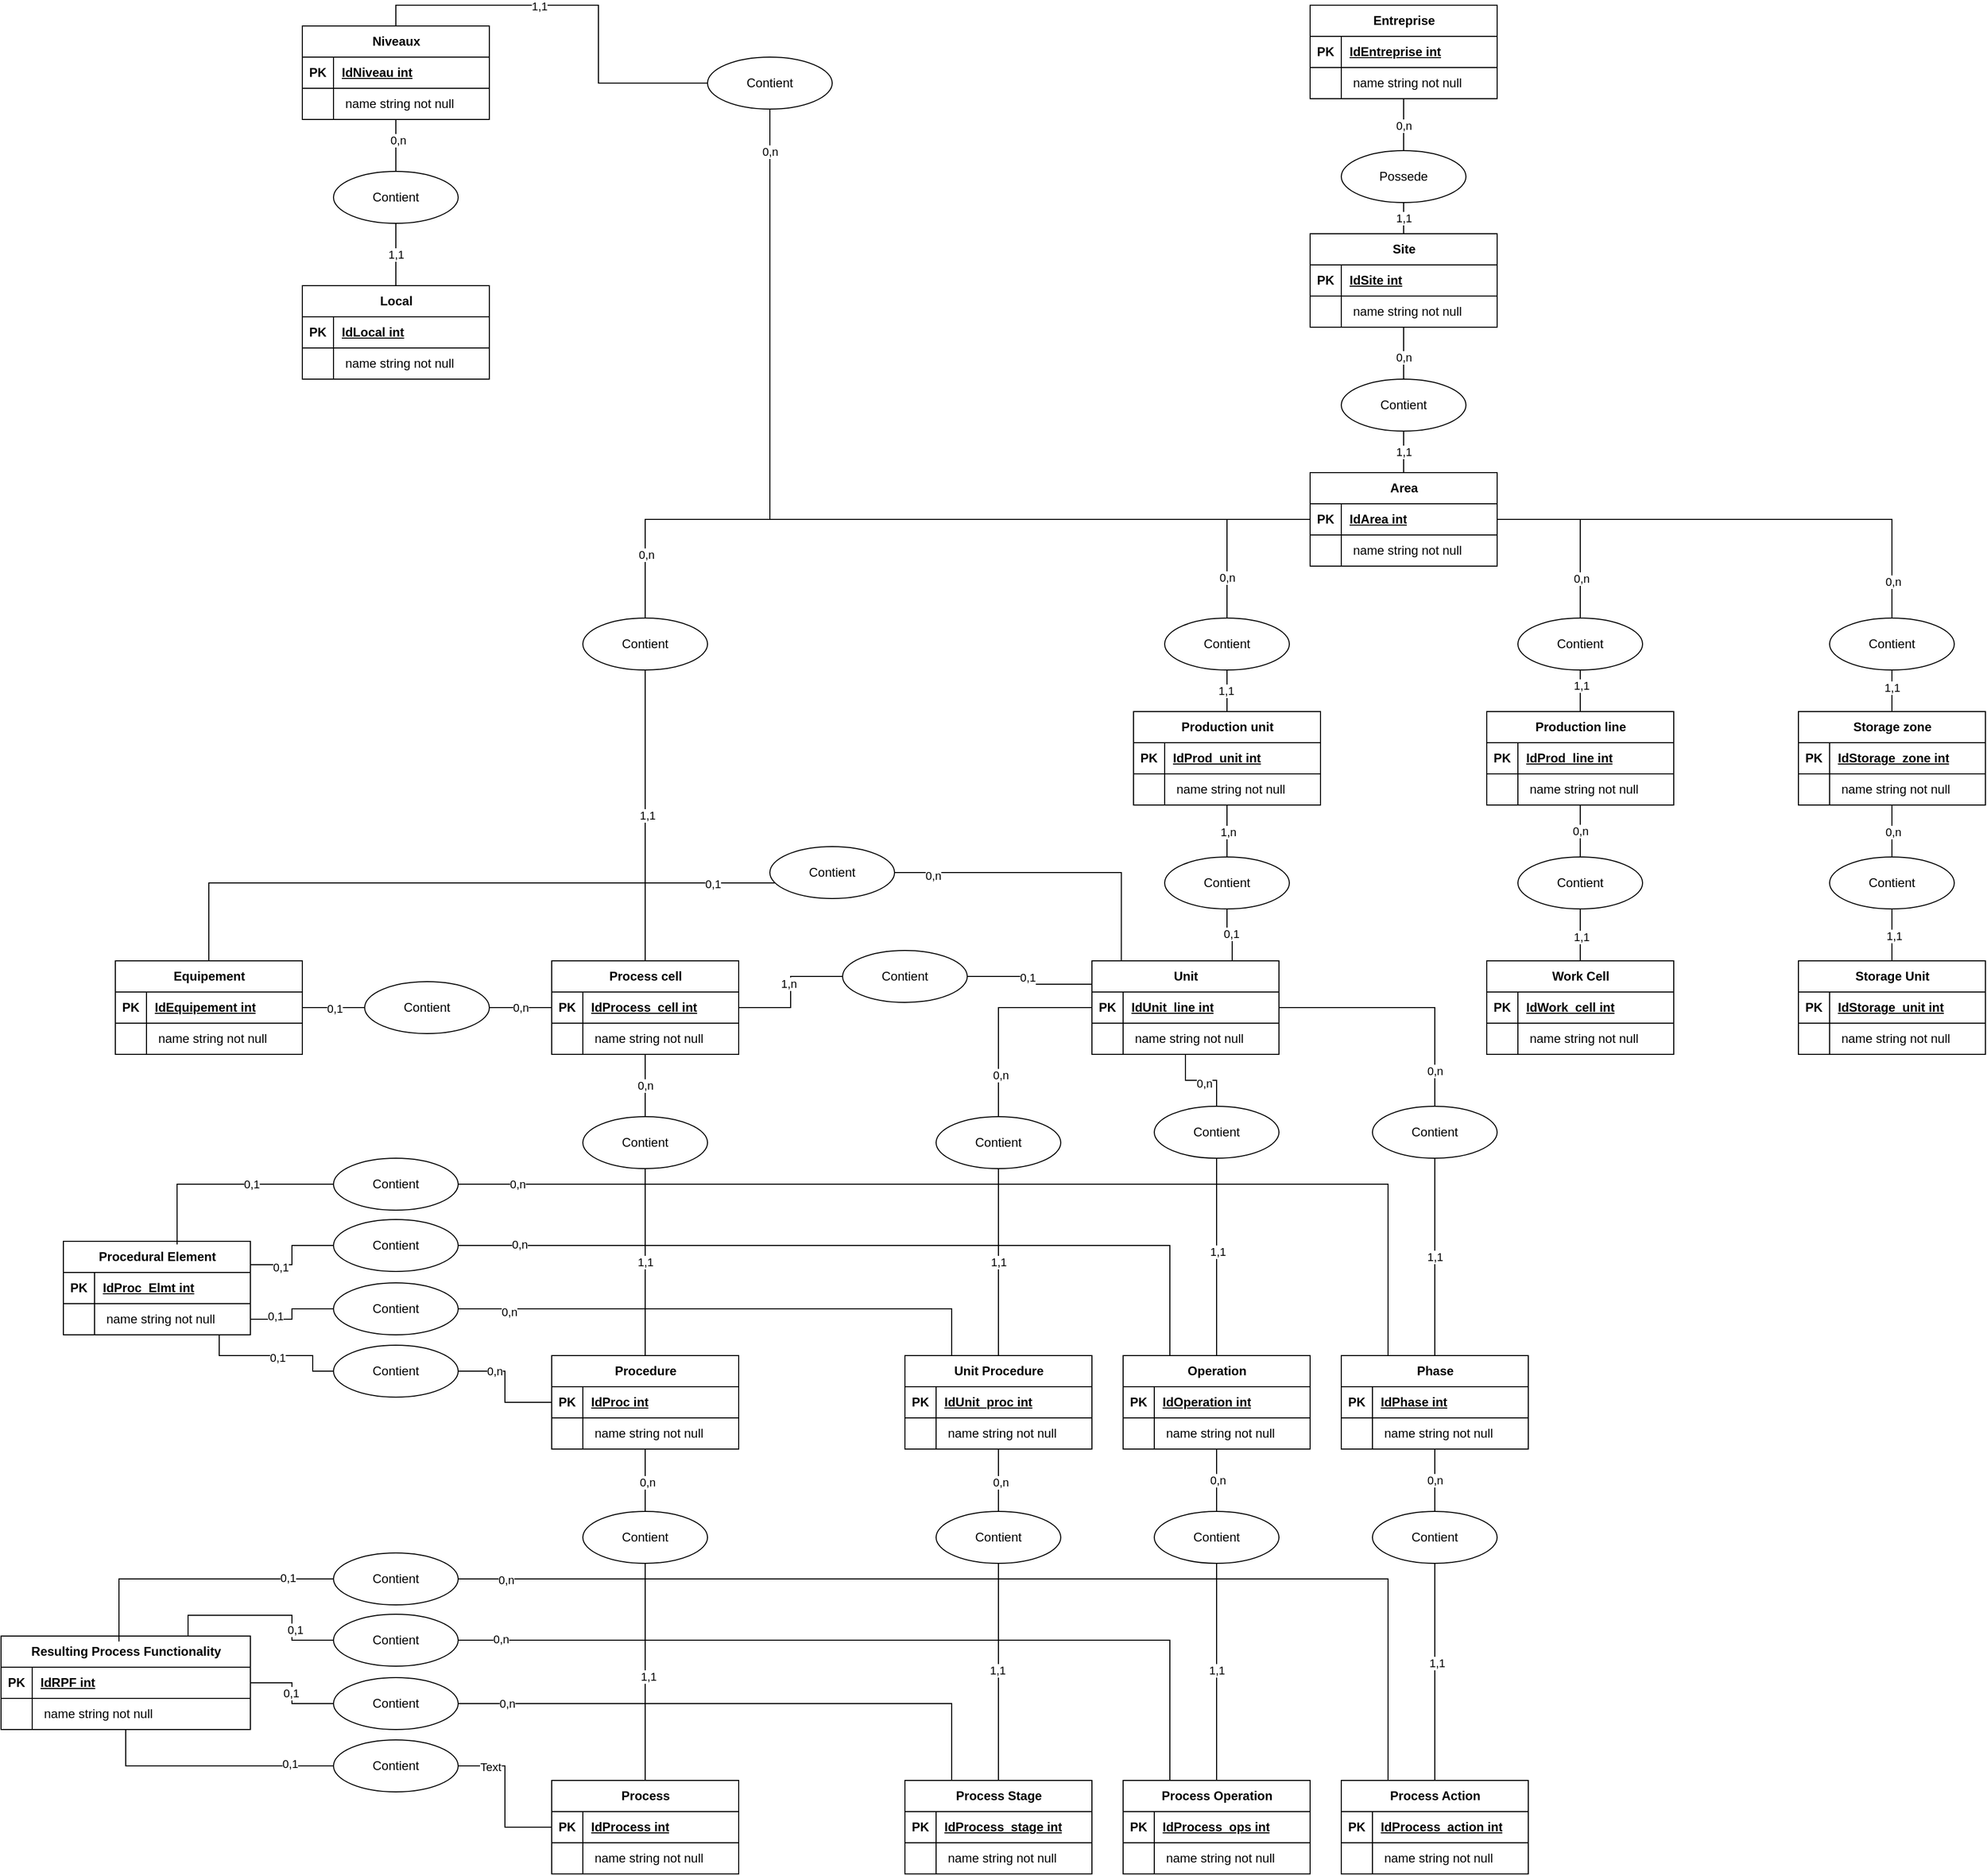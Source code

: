 <mxfile version="27.1.5" pages="3">
  <diagram name="MCD" id="_K4X1ufoz31vK_C_yLec">
    <mxGraphModel dx="4031" dy="2556" grid="1" gridSize="10" guides="1" tooltips="1" connect="1" arrows="1" fold="1" page="1" pageScale="1" pageWidth="827" pageHeight="1169" math="0" shadow="0">
      <root>
        <mxCell id="0" />
        <mxCell id="1" parent="0" />
        <mxCell id="C1ssMJ170N3CoeuF4L1_-19" style="edgeStyle=orthogonalEdgeStyle;rounded=0;orthogonalLoop=1;jettySize=auto;html=1;endArrow=none;startFill=0;" edge="1" parent="1" source="DrKuNDU26apTc66BcLRC-23" target="C1ssMJ170N3CoeuF4L1_-15">
          <mxGeometry relative="1" as="geometry" />
        </mxCell>
        <mxCell id="C1ssMJ170N3CoeuF4L1_-24" value="0,n" style="edgeLabel;html=1;align=center;verticalAlign=middle;resizable=0;points=[];fontFamily=Helvetica;fontSize=11;fontColor=default;labelBackgroundColor=default;" vertex="1" connectable="0" parent="C1ssMJ170N3CoeuF4L1_-19">
          <mxGeometry x="0.04" relative="1" as="geometry">
            <mxPoint as="offset" />
          </mxGeometry>
        </mxCell>
        <mxCell id="DrKuNDU26apTc66BcLRC-23" value="Entreprise" style="shape=table;startSize=30;container=1;collapsible=1;childLayout=tableLayout;fixedRows=1;rowLines=0;fontStyle=1;align=center;resizeLast=1;html=1;" parent="1" vertex="1">
          <mxGeometry x="290" width="180" height="90" as="geometry" />
        </mxCell>
        <mxCell id="DrKuNDU26apTc66BcLRC-24" value="" style="shape=tableRow;horizontal=0;startSize=0;swimlaneHead=0;swimlaneBody=0;fillColor=none;collapsible=0;dropTarget=0;points=[[0,0.5],[1,0.5]];portConstraint=eastwest;top=0;left=0;right=0;bottom=1;" parent="DrKuNDU26apTc66BcLRC-23" vertex="1">
          <mxGeometry y="30" width="180" height="30" as="geometry" />
        </mxCell>
        <mxCell id="DrKuNDU26apTc66BcLRC-25" value="PK" style="shape=partialRectangle;connectable=0;fillColor=none;top=0;left=0;bottom=0;right=0;fontStyle=1;overflow=hidden;whiteSpace=wrap;html=1;" parent="DrKuNDU26apTc66BcLRC-24" vertex="1">
          <mxGeometry width="30" height="30" as="geometry">
            <mxRectangle width="30" height="30" as="alternateBounds" />
          </mxGeometry>
        </mxCell>
        <mxCell id="DrKuNDU26apTc66BcLRC-26" value="IdEntreprise int" style="shape=partialRectangle;connectable=0;fillColor=none;top=0;left=0;bottom=0;right=0;align=left;spacingLeft=6;fontStyle=5;overflow=hidden;whiteSpace=wrap;html=1;" parent="DrKuNDU26apTc66BcLRC-24" vertex="1">
          <mxGeometry x="30" width="150" height="30" as="geometry">
            <mxRectangle width="150" height="30" as="alternateBounds" />
          </mxGeometry>
        </mxCell>
        <mxCell id="DrKuNDU26apTc66BcLRC-27" value="" style="shape=tableRow;horizontal=0;startSize=0;swimlaneHead=0;swimlaneBody=0;fillColor=none;collapsible=0;dropTarget=0;points=[[0,0.5],[1,0.5]];portConstraint=eastwest;top=0;left=0;right=0;bottom=0;" parent="DrKuNDU26apTc66BcLRC-23" vertex="1">
          <mxGeometry y="60" width="180" height="30" as="geometry" />
        </mxCell>
        <mxCell id="DrKuNDU26apTc66BcLRC-28" value="" style="shape=partialRectangle;connectable=0;fillColor=none;top=0;left=0;bottom=0;right=0;editable=1;overflow=hidden;whiteSpace=wrap;html=1;" parent="DrKuNDU26apTc66BcLRC-27" vertex="1">
          <mxGeometry width="30" height="30" as="geometry">
            <mxRectangle width="30" height="30" as="alternateBounds" />
          </mxGeometry>
        </mxCell>
        <mxCell id="DrKuNDU26apTc66BcLRC-29" value="&amp;nbsp;name string not null" style="shape=partialRectangle;connectable=0;fillColor=none;top=0;left=0;bottom=0;right=0;align=left;spacingLeft=6;overflow=hidden;whiteSpace=wrap;html=1;" parent="DrKuNDU26apTc66BcLRC-27" vertex="1">
          <mxGeometry x="30" width="150" height="30" as="geometry">
            <mxRectangle width="150" height="30" as="alternateBounds" />
          </mxGeometry>
        </mxCell>
        <mxCell id="C1ssMJ170N3CoeuF4L1_-22" style="edgeStyle=orthogonalEdgeStyle;shape=connector;rounded=0;orthogonalLoop=1;jettySize=auto;html=1;strokeColor=default;align=center;verticalAlign=middle;fontFamily=Helvetica;fontSize=11;fontColor=default;labelBackgroundColor=default;startFill=0;endArrow=none;" edge="1" parent="1" source="C1ssMJ170N3CoeuF4L1_-1" target="C1ssMJ170N3CoeuF4L1_-16">
          <mxGeometry relative="1" as="geometry" />
        </mxCell>
        <mxCell id="C1ssMJ170N3CoeuF4L1_-25" value="0,n" style="edgeLabel;html=1;align=center;verticalAlign=middle;resizable=0;points=[];fontFamily=Helvetica;fontSize=11;fontColor=default;labelBackgroundColor=default;" vertex="1" connectable="0" parent="C1ssMJ170N3CoeuF4L1_-22">
          <mxGeometry x="0.16" relative="1" as="geometry">
            <mxPoint as="offset" />
          </mxGeometry>
        </mxCell>
        <mxCell id="C1ssMJ170N3CoeuF4L1_-1" value="Site" style="shape=table;startSize=30;container=1;collapsible=1;childLayout=tableLayout;fixedRows=1;rowLines=0;fontStyle=1;align=center;resizeLast=1;html=1;" vertex="1" parent="1">
          <mxGeometry x="290" y="220" width="180" height="90" as="geometry" />
        </mxCell>
        <mxCell id="C1ssMJ170N3CoeuF4L1_-2" value="" style="shape=tableRow;horizontal=0;startSize=0;swimlaneHead=0;swimlaneBody=0;fillColor=none;collapsible=0;dropTarget=0;points=[[0,0.5],[1,0.5]];portConstraint=eastwest;top=0;left=0;right=0;bottom=1;" vertex="1" parent="C1ssMJ170N3CoeuF4L1_-1">
          <mxGeometry y="30" width="180" height="30" as="geometry" />
        </mxCell>
        <mxCell id="C1ssMJ170N3CoeuF4L1_-3" value="PK" style="shape=partialRectangle;connectable=0;fillColor=none;top=0;left=0;bottom=0;right=0;fontStyle=1;overflow=hidden;whiteSpace=wrap;html=1;" vertex="1" parent="C1ssMJ170N3CoeuF4L1_-2">
          <mxGeometry width="30" height="30" as="geometry">
            <mxRectangle width="30" height="30" as="alternateBounds" />
          </mxGeometry>
        </mxCell>
        <mxCell id="C1ssMJ170N3CoeuF4L1_-4" value="IdSite int" style="shape=partialRectangle;connectable=0;fillColor=none;top=0;left=0;bottom=0;right=0;align=left;spacingLeft=6;fontStyle=5;overflow=hidden;whiteSpace=wrap;html=1;" vertex="1" parent="C1ssMJ170N3CoeuF4L1_-2">
          <mxGeometry x="30" width="150" height="30" as="geometry">
            <mxRectangle width="150" height="30" as="alternateBounds" />
          </mxGeometry>
        </mxCell>
        <mxCell id="C1ssMJ170N3CoeuF4L1_-5" value="" style="shape=tableRow;horizontal=0;startSize=0;swimlaneHead=0;swimlaneBody=0;fillColor=none;collapsible=0;dropTarget=0;points=[[0,0.5],[1,0.5]];portConstraint=eastwest;top=0;left=0;right=0;bottom=0;" vertex="1" parent="C1ssMJ170N3CoeuF4L1_-1">
          <mxGeometry y="60" width="180" height="30" as="geometry" />
        </mxCell>
        <mxCell id="C1ssMJ170N3CoeuF4L1_-6" value="" style="shape=partialRectangle;connectable=0;fillColor=none;top=0;left=0;bottom=0;right=0;editable=1;overflow=hidden;whiteSpace=wrap;html=1;" vertex="1" parent="C1ssMJ170N3CoeuF4L1_-5">
          <mxGeometry width="30" height="30" as="geometry">
            <mxRectangle width="30" height="30" as="alternateBounds" />
          </mxGeometry>
        </mxCell>
        <mxCell id="C1ssMJ170N3CoeuF4L1_-7" value="&amp;nbsp;name string not null" style="shape=partialRectangle;connectable=0;fillColor=none;top=0;left=0;bottom=0;right=0;align=left;spacingLeft=6;overflow=hidden;whiteSpace=wrap;html=1;" vertex="1" parent="C1ssMJ170N3CoeuF4L1_-5">
          <mxGeometry x="30" width="150" height="30" as="geometry">
            <mxRectangle width="150" height="30" as="alternateBounds" />
          </mxGeometry>
        </mxCell>
        <mxCell id="C1ssMJ170N3CoeuF4L1_-60" style="edgeStyle=orthogonalEdgeStyle;shape=connector;rounded=0;orthogonalLoop=1;jettySize=auto;html=1;strokeColor=default;align=center;verticalAlign=middle;fontFamily=Helvetica;fontSize=11;fontColor=default;labelBackgroundColor=default;startFill=0;endArrow=none;" edge="1" parent="1" source="C1ssMJ170N3CoeuF4L1_-8" target="C1ssMJ170N3CoeuF4L1_-54">
          <mxGeometry relative="1" as="geometry" />
        </mxCell>
        <mxCell id="C1ssMJ170N3CoeuF4L1_-72" value="0,n" style="edgeLabel;html=1;align=center;verticalAlign=middle;resizable=0;points=[];fontFamily=Helvetica;fontSize=11;fontColor=default;labelBackgroundColor=default;" vertex="1" connectable="0" parent="C1ssMJ170N3CoeuF4L1_-60">
          <mxGeometry x="0.832" y="1" relative="1" as="geometry">
            <mxPoint as="offset" />
          </mxGeometry>
        </mxCell>
        <mxCell id="C1ssMJ170N3CoeuF4L1_-61" style="edgeStyle=orthogonalEdgeStyle;shape=connector;rounded=0;orthogonalLoop=1;jettySize=auto;html=1;entryX=0.5;entryY=0;entryDx=0;entryDy=0;strokeColor=default;align=center;verticalAlign=middle;fontFamily=Helvetica;fontSize=11;fontColor=default;labelBackgroundColor=default;startFill=0;endArrow=none;" edge="1" parent="1" source="C1ssMJ170N3CoeuF4L1_-8" target="C1ssMJ170N3CoeuF4L1_-58">
          <mxGeometry relative="1" as="geometry" />
        </mxCell>
        <mxCell id="C1ssMJ170N3CoeuF4L1_-73" value="0,n" style="edgeLabel;html=1;align=center;verticalAlign=middle;resizable=0;points=[];fontFamily=Helvetica;fontSize=11;fontColor=default;labelBackgroundColor=default;" vertex="1" connectable="0" parent="C1ssMJ170N3CoeuF4L1_-61">
          <mxGeometry x="0.554" relative="1" as="geometry">
            <mxPoint as="offset" />
          </mxGeometry>
        </mxCell>
        <mxCell id="C1ssMJ170N3CoeuF4L1_-62" style="edgeStyle=orthogonalEdgeStyle;shape=connector;rounded=0;orthogonalLoop=1;jettySize=auto;html=1;strokeColor=default;align=center;verticalAlign=middle;fontFamily=Helvetica;fontSize=11;fontColor=default;labelBackgroundColor=default;startFill=0;endArrow=none;" edge="1" parent="1" source="C1ssMJ170N3CoeuF4L1_-8" target="C1ssMJ170N3CoeuF4L1_-59">
          <mxGeometry relative="1" as="geometry" />
        </mxCell>
        <mxCell id="C1ssMJ170N3CoeuF4L1_-74" value="0,n" style="edgeLabel;html=1;align=center;verticalAlign=middle;resizable=0;points=[];fontFamily=Helvetica;fontSize=11;fontColor=default;labelBackgroundColor=default;" vertex="1" connectable="0" parent="C1ssMJ170N3CoeuF4L1_-62">
          <mxGeometry x="0.566" y="1" relative="1" as="geometry">
            <mxPoint as="offset" />
          </mxGeometry>
        </mxCell>
        <mxCell id="C1ssMJ170N3CoeuF4L1_-63" style="edgeStyle=orthogonalEdgeStyle;shape=connector;rounded=0;orthogonalLoop=1;jettySize=auto;html=1;strokeColor=default;align=center;verticalAlign=middle;fontFamily=Helvetica;fontSize=11;fontColor=default;labelBackgroundColor=default;startFill=0;endArrow=none;" edge="1" parent="1" source="C1ssMJ170N3CoeuF4L1_-8" target="C1ssMJ170N3CoeuF4L1_-57">
          <mxGeometry relative="1" as="geometry" />
        </mxCell>
        <mxCell id="C1ssMJ170N3CoeuF4L1_-75" value="0,n" style="edgeLabel;html=1;align=center;verticalAlign=middle;resizable=0;points=[];fontFamily=Helvetica;fontSize=11;fontColor=default;labelBackgroundColor=default;" vertex="1" connectable="0" parent="C1ssMJ170N3CoeuF4L1_-63">
          <mxGeometry x="0.853" y="1" relative="1" as="geometry">
            <mxPoint as="offset" />
          </mxGeometry>
        </mxCell>
        <mxCell id="C1ssMJ170N3CoeuF4L1_-93" style="edgeStyle=orthogonalEdgeStyle;shape=connector;rounded=0;orthogonalLoop=1;jettySize=auto;html=1;strokeColor=default;align=center;verticalAlign=middle;fontFamily=Helvetica;fontSize=11;fontColor=default;labelBackgroundColor=default;startFill=0;endArrow=none;" edge="1" parent="1" source="C1ssMJ170N3CoeuF4L1_-8" target="C1ssMJ170N3CoeuF4L1_-91">
          <mxGeometry relative="1" as="geometry" />
        </mxCell>
        <mxCell id="C1ssMJ170N3CoeuF4L1_-97" value="0,n" style="edgeLabel;html=1;align=center;verticalAlign=middle;resizable=0;points=[];fontFamily=Helvetica;fontSize=11;fontColor=default;labelBackgroundColor=default;" vertex="1" connectable="0" parent="C1ssMJ170N3CoeuF4L1_-93">
          <mxGeometry x="0.911" relative="1" as="geometry">
            <mxPoint as="offset" />
          </mxGeometry>
        </mxCell>
        <mxCell id="C1ssMJ170N3CoeuF4L1_-8" value="Area" style="shape=table;startSize=30;container=1;collapsible=1;childLayout=tableLayout;fixedRows=1;rowLines=0;fontStyle=1;align=center;resizeLast=1;html=1;" vertex="1" parent="1">
          <mxGeometry x="290" y="450" width="180" height="90" as="geometry" />
        </mxCell>
        <mxCell id="C1ssMJ170N3CoeuF4L1_-9" value="" style="shape=tableRow;horizontal=0;startSize=0;swimlaneHead=0;swimlaneBody=0;fillColor=none;collapsible=0;dropTarget=0;points=[[0,0.5],[1,0.5]];portConstraint=eastwest;top=0;left=0;right=0;bottom=1;" vertex="1" parent="C1ssMJ170N3CoeuF4L1_-8">
          <mxGeometry y="30" width="180" height="30" as="geometry" />
        </mxCell>
        <mxCell id="C1ssMJ170N3CoeuF4L1_-10" value="PK" style="shape=partialRectangle;connectable=0;fillColor=none;top=0;left=0;bottom=0;right=0;fontStyle=1;overflow=hidden;whiteSpace=wrap;html=1;" vertex="1" parent="C1ssMJ170N3CoeuF4L1_-9">
          <mxGeometry width="30" height="30" as="geometry">
            <mxRectangle width="30" height="30" as="alternateBounds" />
          </mxGeometry>
        </mxCell>
        <mxCell id="C1ssMJ170N3CoeuF4L1_-11" value="IdArea int" style="shape=partialRectangle;connectable=0;fillColor=none;top=0;left=0;bottom=0;right=0;align=left;spacingLeft=6;fontStyle=5;overflow=hidden;whiteSpace=wrap;html=1;" vertex="1" parent="C1ssMJ170N3CoeuF4L1_-9">
          <mxGeometry x="30" width="150" height="30" as="geometry">
            <mxRectangle width="150" height="30" as="alternateBounds" />
          </mxGeometry>
        </mxCell>
        <mxCell id="C1ssMJ170N3CoeuF4L1_-12" value="" style="shape=tableRow;horizontal=0;startSize=0;swimlaneHead=0;swimlaneBody=0;fillColor=none;collapsible=0;dropTarget=0;points=[[0,0.5],[1,0.5]];portConstraint=eastwest;top=0;left=0;right=0;bottom=0;" vertex="1" parent="C1ssMJ170N3CoeuF4L1_-8">
          <mxGeometry y="60" width="180" height="30" as="geometry" />
        </mxCell>
        <mxCell id="C1ssMJ170N3CoeuF4L1_-13" value="" style="shape=partialRectangle;connectable=0;fillColor=none;top=0;left=0;bottom=0;right=0;editable=1;overflow=hidden;whiteSpace=wrap;html=1;" vertex="1" parent="C1ssMJ170N3CoeuF4L1_-12">
          <mxGeometry width="30" height="30" as="geometry">
            <mxRectangle width="30" height="30" as="alternateBounds" />
          </mxGeometry>
        </mxCell>
        <mxCell id="C1ssMJ170N3CoeuF4L1_-14" value="&amp;nbsp;name string not null" style="shape=partialRectangle;connectable=0;fillColor=none;top=0;left=0;bottom=0;right=0;align=left;spacingLeft=6;overflow=hidden;whiteSpace=wrap;html=1;" vertex="1" parent="C1ssMJ170N3CoeuF4L1_-12">
          <mxGeometry x="30" width="150" height="30" as="geometry">
            <mxRectangle width="150" height="30" as="alternateBounds" />
          </mxGeometry>
        </mxCell>
        <mxCell id="C1ssMJ170N3CoeuF4L1_-18" value="1,1" style="edgeStyle=orthogonalEdgeStyle;rounded=0;orthogonalLoop=1;jettySize=auto;html=1;endArrow=none;startFill=0;" edge="1" parent="1" source="C1ssMJ170N3CoeuF4L1_-15" target="C1ssMJ170N3CoeuF4L1_-1">
          <mxGeometry relative="1" as="geometry" />
        </mxCell>
        <mxCell id="C1ssMJ170N3CoeuF4L1_-15" value="Possede" style="ellipse;whiteSpace=wrap;html=1;" vertex="1" parent="1">
          <mxGeometry x="320" y="140" width="120" height="50" as="geometry" />
        </mxCell>
        <mxCell id="C1ssMJ170N3CoeuF4L1_-23" value="1,1" style="edgeStyle=orthogonalEdgeStyle;shape=connector;rounded=0;orthogonalLoop=1;jettySize=auto;html=1;strokeColor=default;align=center;verticalAlign=middle;fontFamily=Helvetica;fontSize=11;fontColor=default;labelBackgroundColor=default;startFill=0;endArrow=none;" edge="1" parent="1" source="C1ssMJ170N3CoeuF4L1_-16" target="C1ssMJ170N3CoeuF4L1_-8">
          <mxGeometry relative="1" as="geometry" />
        </mxCell>
        <mxCell id="C1ssMJ170N3CoeuF4L1_-16" value="Contient" style="ellipse;whiteSpace=wrap;html=1;" vertex="1" parent="1">
          <mxGeometry x="320" y="360" width="120" height="50" as="geometry" />
        </mxCell>
        <mxCell id="C1ssMJ170N3CoeuF4L1_-132" style="edgeStyle=orthogonalEdgeStyle;shape=connector;rounded=0;orthogonalLoop=1;jettySize=auto;html=1;strokeColor=default;align=center;verticalAlign=middle;fontFamily=Helvetica;fontSize=11;fontColor=default;labelBackgroundColor=default;startFill=0;endArrow=none;" edge="1" parent="1" source="C1ssMJ170N3CoeuF4L1_-26" target="C1ssMJ170N3CoeuF4L1_-128">
          <mxGeometry relative="1" as="geometry" />
        </mxCell>
        <mxCell id="C1ssMJ170N3CoeuF4L1_-142" value="1,n" style="edgeLabel;html=1;align=center;verticalAlign=middle;resizable=0;points=[];fontFamily=Helvetica;fontSize=11;fontColor=default;labelBackgroundColor=default;" vertex="1" connectable="0" parent="C1ssMJ170N3CoeuF4L1_-132">
          <mxGeometry x="0.12" y="2" relative="1" as="geometry">
            <mxPoint as="offset" />
          </mxGeometry>
        </mxCell>
        <mxCell id="C1ssMJ170N3CoeuF4L1_-226" value="0,n" style="edgeStyle=orthogonalEdgeStyle;shape=connector;rounded=0;orthogonalLoop=1;jettySize=auto;html=1;strokeColor=default;align=center;verticalAlign=middle;fontFamily=Helvetica;fontSize=11;fontColor=default;labelBackgroundColor=default;startFill=0;endArrow=none;" edge="1" parent="1" source="C1ssMJ170N3CoeuF4L1_-26" target="C1ssMJ170N3CoeuF4L1_-217">
          <mxGeometry relative="1" as="geometry" />
        </mxCell>
        <mxCell id="C1ssMJ170N3CoeuF4L1_-26" value="Process cell" style="shape=table;startSize=30;container=1;collapsible=1;childLayout=tableLayout;fixedRows=1;rowLines=0;fontStyle=1;align=center;resizeLast=1;html=1;" vertex="1" parent="1">
          <mxGeometry x="-440" y="920" width="180" height="90" as="geometry" />
        </mxCell>
        <mxCell id="C1ssMJ170N3CoeuF4L1_-27" value="" style="shape=tableRow;horizontal=0;startSize=0;swimlaneHead=0;swimlaneBody=0;fillColor=none;collapsible=0;dropTarget=0;points=[[0,0.5],[1,0.5]];portConstraint=eastwest;top=0;left=0;right=0;bottom=1;" vertex="1" parent="C1ssMJ170N3CoeuF4L1_-26">
          <mxGeometry y="30" width="180" height="30" as="geometry" />
        </mxCell>
        <mxCell id="C1ssMJ170N3CoeuF4L1_-28" value="PK" style="shape=partialRectangle;connectable=0;fillColor=none;top=0;left=0;bottom=0;right=0;fontStyle=1;overflow=hidden;whiteSpace=wrap;html=1;" vertex="1" parent="C1ssMJ170N3CoeuF4L1_-27">
          <mxGeometry width="30" height="30" as="geometry">
            <mxRectangle width="30" height="30" as="alternateBounds" />
          </mxGeometry>
        </mxCell>
        <mxCell id="C1ssMJ170N3CoeuF4L1_-29" value="IdProcess_cell int" style="shape=partialRectangle;connectable=0;fillColor=none;top=0;left=0;bottom=0;right=0;align=left;spacingLeft=6;fontStyle=5;overflow=hidden;whiteSpace=wrap;html=1;" vertex="1" parent="C1ssMJ170N3CoeuF4L1_-27">
          <mxGeometry x="30" width="150" height="30" as="geometry">
            <mxRectangle width="150" height="30" as="alternateBounds" />
          </mxGeometry>
        </mxCell>
        <mxCell id="C1ssMJ170N3CoeuF4L1_-30" value="" style="shape=tableRow;horizontal=0;startSize=0;swimlaneHead=0;swimlaneBody=0;fillColor=none;collapsible=0;dropTarget=0;points=[[0,0.5],[1,0.5]];portConstraint=eastwest;top=0;left=0;right=0;bottom=0;" vertex="1" parent="C1ssMJ170N3CoeuF4L1_-26">
          <mxGeometry y="60" width="180" height="30" as="geometry" />
        </mxCell>
        <mxCell id="C1ssMJ170N3CoeuF4L1_-31" value="" style="shape=partialRectangle;connectable=0;fillColor=none;top=0;left=0;bottom=0;right=0;editable=1;overflow=hidden;whiteSpace=wrap;html=1;" vertex="1" parent="C1ssMJ170N3CoeuF4L1_-30">
          <mxGeometry width="30" height="30" as="geometry">
            <mxRectangle width="30" height="30" as="alternateBounds" />
          </mxGeometry>
        </mxCell>
        <mxCell id="C1ssMJ170N3CoeuF4L1_-32" value="&amp;nbsp;name string not null" style="shape=partialRectangle;connectable=0;fillColor=none;top=0;left=0;bottom=0;right=0;align=left;spacingLeft=6;overflow=hidden;whiteSpace=wrap;html=1;" vertex="1" parent="C1ssMJ170N3CoeuF4L1_-30">
          <mxGeometry x="30" width="150" height="30" as="geometry">
            <mxRectangle width="150" height="30" as="alternateBounds" />
          </mxGeometry>
        </mxCell>
        <mxCell id="C1ssMJ170N3CoeuF4L1_-134" style="edgeStyle=orthogonalEdgeStyle;shape=connector;rounded=0;orthogonalLoop=1;jettySize=auto;html=1;strokeColor=default;align=center;verticalAlign=middle;fontFamily=Helvetica;fontSize=11;fontColor=default;labelBackgroundColor=default;startFill=0;endArrow=none;" edge="1" parent="1" source="C1ssMJ170N3CoeuF4L1_-33" target="C1ssMJ170N3CoeuF4L1_-129">
          <mxGeometry relative="1" as="geometry" />
        </mxCell>
        <mxCell id="C1ssMJ170N3CoeuF4L1_-143" value="1,n" style="edgeLabel;html=1;align=center;verticalAlign=middle;resizable=0;points=[];fontFamily=Helvetica;fontSize=11;fontColor=default;labelBackgroundColor=default;" vertex="1" connectable="0" parent="C1ssMJ170N3CoeuF4L1_-134">
          <mxGeometry x="0.04" y="1" relative="1" as="geometry">
            <mxPoint as="offset" />
          </mxGeometry>
        </mxCell>
        <mxCell id="C1ssMJ170N3CoeuF4L1_-33" value="Production unit" style="shape=table;startSize=30;container=1;collapsible=1;childLayout=tableLayout;fixedRows=1;rowLines=0;fontStyle=1;align=center;resizeLast=1;html=1;" vertex="1" parent="1">
          <mxGeometry x="120" y="680" width="180" height="90" as="geometry" />
        </mxCell>
        <mxCell id="C1ssMJ170N3CoeuF4L1_-34" value="" style="shape=tableRow;horizontal=0;startSize=0;swimlaneHead=0;swimlaneBody=0;fillColor=none;collapsible=0;dropTarget=0;points=[[0,0.5],[1,0.5]];portConstraint=eastwest;top=0;left=0;right=0;bottom=1;" vertex="1" parent="C1ssMJ170N3CoeuF4L1_-33">
          <mxGeometry y="30" width="180" height="30" as="geometry" />
        </mxCell>
        <mxCell id="C1ssMJ170N3CoeuF4L1_-35" value="PK" style="shape=partialRectangle;connectable=0;fillColor=none;top=0;left=0;bottom=0;right=0;fontStyle=1;overflow=hidden;whiteSpace=wrap;html=1;" vertex="1" parent="C1ssMJ170N3CoeuF4L1_-34">
          <mxGeometry width="30" height="30" as="geometry">
            <mxRectangle width="30" height="30" as="alternateBounds" />
          </mxGeometry>
        </mxCell>
        <mxCell id="C1ssMJ170N3CoeuF4L1_-36" value="IdProd_unit int" style="shape=partialRectangle;connectable=0;fillColor=none;top=0;left=0;bottom=0;right=0;align=left;spacingLeft=6;fontStyle=5;overflow=hidden;whiteSpace=wrap;html=1;" vertex="1" parent="C1ssMJ170N3CoeuF4L1_-34">
          <mxGeometry x="30" width="150" height="30" as="geometry">
            <mxRectangle width="150" height="30" as="alternateBounds" />
          </mxGeometry>
        </mxCell>
        <mxCell id="C1ssMJ170N3CoeuF4L1_-37" value="" style="shape=tableRow;horizontal=0;startSize=0;swimlaneHead=0;swimlaneBody=0;fillColor=none;collapsible=0;dropTarget=0;points=[[0,0.5],[1,0.5]];portConstraint=eastwest;top=0;left=0;right=0;bottom=0;" vertex="1" parent="C1ssMJ170N3CoeuF4L1_-33">
          <mxGeometry y="60" width="180" height="30" as="geometry" />
        </mxCell>
        <mxCell id="C1ssMJ170N3CoeuF4L1_-38" value="" style="shape=partialRectangle;connectable=0;fillColor=none;top=0;left=0;bottom=0;right=0;editable=1;overflow=hidden;whiteSpace=wrap;html=1;" vertex="1" parent="C1ssMJ170N3CoeuF4L1_-37">
          <mxGeometry width="30" height="30" as="geometry">
            <mxRectangle width="30" height="30" as="alternateBounds" />
          </mxGeometry>
        </mxCell>
        <mxCell id="C1ssMJ170N3CoeuF4L1_-39" value="&amp;nbsp;name string not null" style="shape=partialRectangle;connectable=0;fillColor=none;top=0;left=0;bottom=0;right=0;align=left;spacingLeft=6;overflow=hidden;whiteSpace=wrap;html=1;" vertex="1" parent="C1ssMJ170N3CoeuF4L1_-37">
          <mxGeometry x="30" width="150" height="30" as="geometry">
            <mxRectangle width="150" height="30" as="alternateBounds" />
          </mxGeometry>
        </mxCell>
        <mxCell id="C1ssMJ170N3CoeuF4L1_-136" value="0,n" style="edgeStyle=orthogonalEdgeStyle;shape=connector;rounded=0;orthogonalLoop=1;jettySize=auto;html=1;entryX=0.5;entryY=0;entryDx=0;entryDy=0;strokeColor=default;align=center;verticalAlign=middle;fontFamily=Helvetica;fontSize=11;fontColor=default;labelBackgroundColor=default;startFill=0;endArrow=none;" edge="1" parent="1" source="C1ssMJ170N3CoeuF4L1_-40" target="C1ssMJ170N3CoeuF4L1_-130">
          <mxGeometry relative="1" as="geometry" />
        </mxCell>
        <mxCell id="C1ssMJ170N3CoeuF4L1_-40" value="Production line" style="shape=table;startSize=30;container=1;collapsible=1;childLayout=tableLayout;fixedRows=1;rowLines=0;fontStyle=1;align=center;resizeLast=1;html=1;" vertex="1" parent="1">
          <mxGeometry x="460" y="680" width="180" height="90" as="geometry" />
        </mxCell>
        <mxCell id="C1ssMJ170N3CoeuF4L1_-41" value="" style="shape=tableRow;horizontal=0;startSize=0;swimlaneHead=0;swimlaneBody=0;fillColor=none;collapsible=0;dropTarget=0;points=[[0,0.5],[1,0.5]];portConstraint=eastwest;top=0;left=0;right=0;bottom=1;" vertex="1" parent="C1ssMJ170N3CoeuF4L1_-40">
          <mxGeometry y="30" width="180" height="30" as="geometry" />
        </mxCell>
        <mxCell id="C1ssMJ170N3CoeuF4L1_-42" value="PK" style="shape=partialRectangle;connectable=0;fillColor=none;top=0;left=0;bottom=0;right=0;fontStyle=1;overflow=hidden;whiteSpace=wrap;html=1;" vertex="1" parent="C1ssMJ170N3CoeuF4L1_-41">
          <mxGeometry width="30" height="30" as="geometry">
            <mxRectangle width="30" height="30" as="alternateBounds" />
          </mxGeometry>
        </mxCell>
        <mxCell id="C1ssMJ170N3CoeuF4L1_-43" value="IdProd_line int" style="shape=partialRectangle;connectable=0;fillColor=none;top=0;left=0;bottom=0;right=0;align=left;spacingLeft=6;fontStyle=5;overflow=hidden;whiteSpace=wrap;html=1;" vertex="1" parent="C1ssMJ170N3CoeuF4L1_-41">
          <mxGeometry x="30" width="150" height="30" as="geometry">
            <mxRectangle width="150" height="30" as="alternateBounds" />
          </mxGeometry>
        </mxCell>
        <mxCell id="C1ssMJ170N3CoeuF4L1_-44" value="" style="shape=tableRow;horizontal=0;startSize=0;swimlaneHead=0;swimlaneBody=0;fillColor=none;collapsible=0;dropTarget=0;points=[[0,0.5],[1,0.5]];portConstraint=eastwest;top=0;left=0;right=0;bottom=0;" vertex="1" parent="C1ssMJ170N3CoeuF4L1_-40">
          <mxGeometry y="60" width="180" height="30" as="geometry" />
        </mxCell>
        <mxCell id="C1ssMJ170N3CoeuF4L1_-45" value="" style="shape=partialRectangle;connectable=0;fillColor=none;top=0;left=0;bottom=0;right=0;editable=1;overflow=hidden;whiteSpace=wrap;html=1;" vertex="1" parent="C1ssMJ170N3CoeuF4L1_-44">
          <mxGeometry width="30" height="30" as="geometry">
            <mxRectangle width="30" height="30" as="alternateBounds" />
          </mxGeometry>
        </mxCell>
        <mxCell id="C1ssMJ170N3CoeuF4L1_-46" value="&amp;nbsp;name string not null" style="shape=partialRectangle;connectable=0;fillColor=none;top=0;left=0;bottom=0;right=0;align=left;spacingLeft=6;overflow=hidden;whiteSpace=wrap;html=1;" vertex="1" parent="C1ssMJ170N3CoeuF4L1_-44">
          <mxGeometry x="30" width="150" height="30" as="geometry">
            <mxRectangle width="150" height="30" as="alternateBounds" />
          </mxGeometry>
        </mxCell>
        <mxCell id="C1ssMJ170N3CoeuF4L1_-138" style="edgeStyle=orthogonalEdgeStyle;shape=connector;rounded=0;orthogonalLoop=1;jettySize=auto;html=1;strokeColor=default;align=center;verticalAlign=middle;fontFamily=Helvetica;fontSize=11;fontColor=default;labelBackgroundColor=default;startFill=0;endArrow=none;" edge="1" parent="1" source="C1ssMJ170N3CoeuF4L1_-47" target="C1ssMJ170N3CoeuF4L1_-131">
          <mxGeometry relative="1" as="geometry" />
        </mxCell>
        <mxCell id="C1ssMJ170N3CoeuF4L1_-146" value="0,n" style="edgeLabel;html=1;align=center;verticalAlign=middle;resizable=0;points=[];fontFamily=Helvetica;fontSize=11;fontColor=default;labelBackgroundColor=default;" vertex="1" connectable="0" parent="C1ssMJ170N3CoeuF4L1_-138">
          <mxGeometry x="0.04" y="1" relative="1" as="geometry">
            <mxPoint as="offset" />
          </mxGeometry>
        </mxCell>
        <mxCell id="C1ssMJ170N3CoeuF4L1_-47" value="Storage zone" style="shape=table;startSize=30;container=1;collapsible=1;childLayout=tableLayout;fixedRows=1;rowLines=0;fontStyle=1;align=center;resizeLast=1;html=1;" vertex="1" parent="1">
          <mxGeometry x="760" y="680" width="180" height="90" as="geometry" />
        </mxCell>
        <mxCell id="C1ssMJ170N3CoeuF4L1_-48" value="" style="shape=tableRow;horizontal=0;startSize=0;swimlaneHead=0;swimlaneBody=0;fillColor=none;collapsible=0;dropTarget=0;points=[[0,0.5],[1,0.5]];portConstraint=eastwest;top=0;left=0;right=0;bottom=1;" vertex="1" parent="C1ssMJ170N3CoeuF4L1_-47">
          <mxGeometry y="30" width="180" height="30" as="geometry" />
        </mxCell>
        <mxCell id="C1ssMJ170N3CoeuF4L1_-49" value="PK" style="shape=partialRectangle;connectable=0;fillColor=none;top=0;left=0;bottom=0;right=0;fontStyle=1;overflow=hidden;whiteSpace=wrap;html=1;" vertex="1" parent="C1ssMJ170N3CoeuF4L1_-48">
          <mxGeometry width="30" height="30" as="geometry">
            <mxRectangle width="30" height="30" as="alternateBounds" />
          </mxGeometry>
        </mxCell>
        <mxCell id="C1ssMJ170N3CoeuF4L1_-50" value="IdStorage_zone int" style="shape=partialRectangle;connectable=0;fillColor=none;top=0;left=0;bottom=0;right=0;align=left;spacingLeft=6;fontStyle=5;overflow=hidden;whiteSpace=wrap;html=1;" vertex="1" parent="C1ssMJ170N3CoeuF4L1_-48">
          <mxGeometry x="30" width="150" height="30" as="geometry">
            <mxRectangle width="150" height="30" as="alternateBounds" />
          </mxGeometry>
        </mxCell>
        <mxCell id="C1ssMJ170N3CoeuF4L1_-51" value="" style="shape=tableRow;horizontal=0;startSize=0;swimlaneHead=0;swimlaneBody=0;fillColor=none;collapsible=0;dropTarget=0;points=[[0,0.5],[1,0.5]];portConstraint=eastwest;top=0;left=0;right=0;bottom=0;" vertex="1" parent="C1ssMJ170N3CoeuF4L1_-47">
          <mxGeometry y="60" width="180" height="30" as="geometry" />
        </mxCell>
        <mxCell id="C1ssMJ170N3CoeuF4L1_-52" value="" style="shape=partialRectangle;connectable=0;fillColor=none;top=0;left=0;bottom=0;right=0;editable=1;overflow=hidden;whiteSpace=wrap;html=1;" vertex="1" parent="C1ssMJ170N3CoeuF4L1_-51">
          <mxGeometry width="30" height="30" as="geometry">
            <mxRectangle width="30" height="30" as="alternateBounds" />
          </mxGeometry>
        </mxCell>
        <mxCell id="C1ssMJ170N3CoeuF4L1_-53" value="&amp;nbsp;name string not null" style="shape=partialRectangle;connectable=0;fillColor=none;top=0;left=0;bottom=0;right=0;align=left;spacingLeft=6;overflow=hidden;whiteSpace=wrap;html=1;" vertex="1" parent="C1ssMJ170N3CoeuF4L1_-51">
          <mxGeometry x="30" width="150" height="30" as="geometry">
            <mxRectangle width="150" height="30" as="alternateBounds" />
          </mxGeometry>
        </mxCell>
        <mxCell id="C1ssMJ170N3CoeuF4L1_-64" style="edgeStyle=orthogonalEdgeStyle;shape=connector;rounded=0;orthogonalLoop=1;jettySize=auto;html=1;strokeColor=default;align=center;verticalAlign=middle;fontFamily=Helvetica;fontSize=11;fontColor=default;labelBackgroundColor=default;startFill=0;endArrow=none;" edge="1" parent="1" source="C1ssMJ170N3CoeuF4L1_-54" target="C1ssMJ170N3CoeuF4L1_-26">
          <mxGeometry relative="1" as="geometry" />
        </mxCell>
        <mxCell id="C1ssMJ170N3CoeuF4L1_-71" value="1,1" style="edgeLabel;html=1;align=center;verticalAlign=middle;resizable=0;points=[];fontFamily=Helvetica;fontSize=11;fontColor=default;labelBackgroundColor=default;" vertex="1" connectable="0" parent="C1ssMJ170N3CoeuF4L1_-64">
          <mxGeometry y="2" relative="1" as="geometry">
            <mxPoint as="offset" />
          </mxGeometry>
        </mxCell>
        <mxCell id="C1ssMJ170N3CoeuF4L1_-54" value="Contient" style="ellipse;whiteSpace=wrap;html=1;" vertex="1" parent="1">
          <mxGeometry x="-410" y="590" width="120" height="50" as="geometry" />
        </mxCell>
        <mxCell id="C1ssMJ170N3CoeuF4L1_-67" style="edgeStyle=orthogonalEdgeStyle;shape=connector;rounded=0;orthogonalLoop=1;jettySize=auto;html=1;strokeColor=default;align=center;verticalAlign=middle;fontFamily=Helvetica;fontSize=11;fontColor=default;labelBackgroundColor=default;startFill=0;endArrow=none;" edge="1" parent="1" source="C1ssMJ170N3CoeuF4L1_-57" target="C1ssMJ170N3CoeuF4L1_-47">
          <mxGeometry relative="1" as="geometry" />
        </mxCell>
        <mxCell id="C1ssMJ170N3CoeuF4L1_-70" value="1,1" style="edgeLabel;html=1;align=center;verticalAlign=middle;resizable=0;points=[];fontFamily=Helvetica;fontSize=11;fontColor=default;labelBackgroundColor=default;" vertex="1" connectable="0" parent="C1ssMJ170N3CoeuF4L1_-67">
          <mxGeometry x="-0.15" relative="1" as="geometry">
            <mxPoint as="offset" />
          </mxGeometry>
        </mxCell>
        <mxCell id="C1ssMJ170N3CoeuF4L1_-57" value="Contient" style="ellipse;whiteSpace=wrap;html=1;" vertex="1" parent="1">
          <mxGeometry x="790" y="590" width="120" height="50" as="geometry" />
        </mxCell>
        <mxCell id="C1ssMJ170N3CoeuF4L1_-65" style="edgeStyle=orthogonalEdgeStyle;shape=connector;rounded=0;orthogonalLoop=1;jettySize=auto;html=1;strokeColor=default;align=center;verticalAlign=middle;fontFamily=Helvetica;fontSize=11;fontColor=default;labelBackgroundColor=default;startFill=0;endArrow=none;" edge="1" parent="1" source="C1ssMJ170N3CoeuF4L1_-58" target="C1ssMJ170N3CoeuF4L1_-33">
          <mxGeometry relative="1" as="geometry" />
        </mxCell>
        <mxCell id="C1ssMJ170N3CoeuF4L1_-68" value="1,1" style="edgeLabel;html=1;align=center;verticalAlign=middle;resizable=0;points=[];fontFamily=Helvetica;fontSize=11;fontColor=default;labelBackgroundColor=default;" vertex="1" connectable="0" parent="C1ssMJ170N3CoeuF4L1_-65">
          <mxGeometry y="-1" relative="1" as="geometry">
            <mxPoint as="offset" />
          </mxGeometry>
        </mxCell>
        <mxCell id="C1ssMJ170N3CoeuF4L1_-58" value="Contient" style="ellipse;whiteSpace=wrap;html=1;" vertex="1" parent="1">
          <mxGeometry x="150" y="590" width="120" height="50" as="geometry" />
        </mxCell>
        <mxCell id="C1ssMJ170N3CoeuF4L1_-66" style="edgeStyle=orthogonalEdgeStyle;shape=connector;rounded=0;orthogonalLoop=1;jettySize=auto;html=1;strokeColor=default;align=center;verticalAlign=middle;fontFamily=Helvetica;fontSize=11;fontColor=default;labelBackgroundColor=default;startFill=0;endArrow=none;" edge="1" parent="1" source="C1ssMJ170N3CoeuF4L1_-59" target="C1ssMJ170N3CoeuF4L1_-40">
          <mxGeometry relative="1" as="geometry" />
        </mxCell>
        <mxCell id="C1ssMJ170N3CoeuF4L1_-69" value="1,1" style="edgeLabel;html=1;align=center;verticalAlign=middle;resizable=0;points=[];fontFamily=Helvetica;fontSize=11;fontColor=default;labelBackgroundColor=default;" vertex="1" connectable="0" parent="C1ssMJ170N3CoeuF4L1_-66">
          <mxGeometry x="-0.25" y="1" relative="1" as="geometry">
            <mxPoint as="offset" />
          </mxGeometry>
        </mxCell>
        <mxCell id="C1ssMJ170N3CoeuF4L1_-59" value="Contient" style="ellipse;whiteSpace=wrap;html=1;" vertex="1" parent="1">
          <mxGeometry x="490" y="590" width="120" height="50" as="geometry" />
        </mxCell>
        <mxCell id="C1ssMJ170N3CoeuF4L1_-95" style="edgeStyle=orthogonalEdgeStyle;shape=connector;rounded=0;orthogonalLoop=1;jettySize=auto;html=1;strokeColor=default;align=center;verticalAlign=middle;fontFamily=Helvetica;fontSize=11;fontColor=default;labelBackgroundColor=default;startFill=0;endArrow=none;" edge="1" parent="1" source="C1ssMJ170N3CoeuF4L1_-76" target="C1ssMJ170N3CoeuF4L1_-90">
          <mxGeometry relative="1" as="geometry" />
        </mxCell>
        <mxCell id="C1ssMJ170N3CoeuF4L1_-99" value="0,n" style="edgeLabel;html=1;align=center;verticalAlign=middle;resizable=0;points=[];fontFamily=Helvetica;fontSize=11;fontColor=default;labelBackgroundColor=default;" vertex="1" connectable="0" parent="C1ssMJ170N3CoeuF4L1_-95">
          <mxGeometry x="-0.2" y="2" relative="1" as="geometry">
            <mxPoint as="offset" />
          </mxGeometry>
        </mxCell>
        <mxCell id="C1ssMJ170N3CoeuF4L1_-76" value="Niveaux" style="shape=table;startSize=30;container=1;collapsible=1;childLayout=tableLayout;fixedRows=1;rowLines=0;fontStyle=1;align=center;resizeLast=1;html=1;" vertex="1" parent="1">
          <mxGeometry x="-680" y="20" width="180" height="90" as="geometry" />
        </mxCell>
        <mxCell id="C1ssMJ170N3CoeuF4L1_-77" value="" style="shape=tableRow;horizontal=0;startSize=0;swimlaneHead=0;swimlaneBody=0;fillColor=none;collapsible=0;dropTarget=0;points=[[0,0.5],[1,0.5]];portConstraint=eastwest;top=0;left=0;right=0;bottom=1;" vertex="1" parent="C1ssMJ170N3CoeuF4L1_-76">
          <mxGeometry y="30" width="180" height="30" as="geometry" />
        </mxCell>
        <mxCell id="C1ssMJ170N3CoeuF4L1_-78" value="PK" style="shape=partialRectangle;connectable=0;fillColor=none;top=0;left=0;bottom=0;right=0;fontStyle=1;overflow=hidden;whiteSpace=wrap;html=1;" vertex="1" parent="C1ssMJ170N3CoeuF4L1_-77">
          <mxGeometry width="30" height="30" as="geometry">
            <mxRectangle width="30" height="30" as="alternateBounds" />
          </mxGeometry>
        </mxCell>
        <mxCell id="C1ssMJ170N3CoeuF4L1_-79" value="IdNiveau int" style="shape=partialRectangle;connectable=0;fillColor=none;top=0;left=0;bottom=0;right=0;align=left;spacingLeft=6;fontStyle=5;overflow=hidden;whiteSpace=wrap;html=1;" vertex="1" parent="C1ssMJ170N3CoeuF4L1_-77">
          <mxGeometry x="30" width="150" height="30" as="geometry">
            <mxRectangle width="150" height="30" as="alternateBounds" />
          </mxGeometry>
        </mxCell>
        <mxCell id="C1ssMJ170N3CoeuF4L1_-80" value="" style="shape=tableRow;horizontal=0;startSize=0;swimlaneHead=0;swimlaneBody=0;fillColor=none;collapsible=0;dropTarget=0;points=[[0,0.5],[1,0.5]];portConstraint=eastwest;top=0;left=0;right=0;bottom=0;" vertex="1" parent="C1ssMJ170N3CoeuF4L1_-76">
          <mxGeometry y="60" width="180" height="30" as="geometry" />
        </mxCell>
        <mxCell id="C1ssMJ170N3CoeuF4L1_-81" value="" style="shape=partialRectangle;connectable=0;fillColor=none;top=0;left=0;bottom=0;right=0;editable=1;overflow=hidden;whiteSpace=wrap;html=1;" vertex="1" parent="C1ssMJ170N3CoeuF4L1_-80">
          <mxGeometry width="30" height="30" as="geometry">
            <mxRectangle width="30" height="30" as="alternateBounds" />
          </mxGeometry>
        </mxCell>
        <mxCell id="C1ssMJ170N3CoeuF4L1_-82" value="&amp;nbsp;name string not null" style="shape=partialRectangle;connectable=0;fillColor=none;top=0;left=0;bottom=0;right=0;align=left;spacingLeft=6;overflow=hidden;whiteSpace=wrap;html=1;" vertex="1" parent="C1ssMJ170N3CoeuF4L1_-80">
          <mxGeometry x="30" width="150" height="30" as="geometry">
            <mxRectangle width="150" height="30" as="alternateBounds" />
          </mxGeometry>
        </mxCell>
        <mxCell id="C1ssMJ170N3CoeuF4L1_-83" value="Local" style="shape=table;startSize=30;container=1;collapsible=1;childLayout=tableLayout;fixedRows=1;rowLines=0;fontStyle=1;align=center;resizeLast=1;html=1;" vertex="1" parent="1">
          <mxGeometry x="-680" y="270" width="180" height="90" as="geometry" />
        </mxCell>
        <mxCell id="C1ssMJ170N3CoeuF4L1_-84" value="" style="shape=tableRow;horizontal=0;startSize=0;swimlaneHead=0;swimlaneBody=0;fillColor=none;collapsible=0;dropTarget=0;points=[[0,0.5],[1,0.5]];portConstraint=eastwest;top=0;left=0;right=0;bottom=1;" vertex="1" parent="C1ssMJ170N3CoeuF4L1_-83">
          <mxGeometry y="30" width="180" height="30" as="geometry" />
        </mxCell>
        <mxCell id="C1ssMJ170N3CoeuF4L1_-85" value="PK" style="shape=partialRectangle;connectable=0;fillColor=none;top=0;left=0;bottom=0;right=0;fontStyle=1;overflow=hidden;whiteSpace=wrap;html=1;" vertex="1" parent="C1ssMJ170N3CoeuF4L1_-84">
          <mxGeometry width="30" height="30" as="geometry">
            <mxRectangle width="30" height="30" as="alternateBounds" />
          </mxGeometry>
        </mxCell>
        <mxCell id="C1ssMJ170N3CoeuF4L1_-86" value="IdLocal int" style="shape=partialRectangle;connectable=0;fillColor=none;top=0;left=0;bottom=0;right=0;align=left;spacingLeft=6;fontStyle=5;overflow=hidden;whiteSpace=wrap;html=1;" vertex="1" parent="C1ssMJ170N3CoeuF4L1_-84">
          <mxGeometry x="30" width="150" height="30" as="geometry">
            <mxRectangle width="150" height="30" as="alternateBounds" />
          </mxGeometry>
        </mxCell>
        <mxCell id="C1ssMJ170N3CoeuF4L1_-87" value="" style="shape=tableRow;horizontal=0;startSize=0;swimlaneHead=0;swimlaneBody=0;fillColor=none;collapsible=0;dropTarget=0;points=[[0,0.5],[1,0.5]];portConstraint=eastwest;top=0;left=0;right=0;bottom=0;" vertex="1" parent="C1ssMJ170N3CoeuF4L1_-83">
          <mxGeometry y="60" width="180" height="30" as="geometry" />
        </mxCell>
        <mxCell id="C1ssMJ170N3CoeuF4L1_-88" value="" style="shape=partialRectangle;connectable=0;fillColor=none;top=0;left=0;bottom=0;right=0;editable=1;overflow=hidden;whiteSpace=wrap;html=1;" vertex="1" parent="C1ssMJ170N3CoeuF4L1_-87">
          <mxGeometry width="30" height="30" as="geometry">
            <mxRectangle width="30" height="30" as="alternateBounds" />
          </mxGeometry>
        </mxCell>
        <mxCell id="C1ssMJ170N3CoeuF4L1_-89" value="&amp;nbsp;name string not null" style="shape=partialRectangle;connectable=0;fillColor=none;top=0;left=0;bottom=0;right=0;align=left;spacingLeft=6;overflow=hidden;whiteSpace=wrap;html=1;" vertex="1" parent="C1ssMJ170N3CoeuF4L1_-87">
          <mxGeometry x="30" width="150" height="30" as="geometry">
            <mxRectangle width="150" height="30" as="alternateBounds" />
          </mxGeometry>
        </mxCell>
        <mxCell id="C1ssMJ170N3CoeuF4L1_-96" value="1,1" style="edgeStyle=orthogonalEdgeStyle;shape=connector;rounded=0;orthogonalLoop=1;jettySize=auto;html=1;strokeColor=default;align=center;verticalAlign=middle;fontFamily=Helvetica;fontSize=11;fontColor=default;labelBackgroundColor=default;startFill=0;endArrow=none;" edge="1" parent="1" source="C1ssMJ170N3CoeuF4L1_-90" target="C1ssMJ170N3CoeuF4L1_-83">
          <mxGeometry relative="1" as="geometry" />
        </mxCell>
        <mxCell id="C1ssMJ170N3CoeuF4L1_-90" value="Contient" style="ellipse;whiteSpace=wrap;html=1;" vertex="1" parent="1">
          <mxGeometry x="-650" y="160" width="120" height="50" as="geometry" />
        </mxCell>
        <mxCell id="C1ssMJ170N3CoeuF4L1_-94" style="edgeStyle=orthogonalEdgeStyle;shape=connector;rounded=0;orthogonalLoop=1;jettySize=auto;html=1;entryX=0.5;entryY=0;entryDx=0;entryDy=0;strokeColor=default;align=center;verticalAlign=middle;fontFamily=Helvetica;fontSize=11;fontColor=default;labelBackgroundColor=default;startFill=0;endArrow=none;" edge="1" parent="1" source="C1ssMJ170N3CoeuF4L1_-91" target="C1ssMJ170N3CoeuF4L1_-76">
          <mxGeometry relative="1" as="geometry" />
        </mxCell>
        <mxCell id="C1ssMJ170N3CoeuF4L1_-98" value="1,1" style="edgeLabel;html=1;align=center;verticalAlign=middle;resizable=0;points=[];fontFamily=Helvetica;fontSize=11;fontColor=default;labelBackgroundColor=default;" vertex="1" connectable="0" parent="C1ssMJ170N3CoeuF4L1_-94">
          <mxGeometry x="0.2" y="1" relative="1" as="geometry">
            <mxPoint as="offset" />
          </mxGeometry>
        </mxCell>
        <mxCell id="C1ssMJ170N3CoeuF4L1_-91" value="Contient" style="ellipse;whiteSpace=wrap;html=1;" vertex="1" parent="1">
          <mxGeometry x="-290" y="50" width="120" height="50" as="geometry" />
        </mxCell>
        <mxCell id="C1ssMJ170N3CoeuF4L1_-100" value="Work Cell" style="shape=table;startSize=30;container=1;collapsible=1;childLayout=tableLayout;fixedRows=1;rowLines=0;fontStyle=1;align=center;resizeLast=1;html=1;" vertex="1" parent="1">
          <mxGeometry x="460" y="920" width="180" height="90" as="geometry" />
        </mxCell>
        <mxCell id="C1ssMJ170N3CoeuF4L1_-101" value="" style="shape=tableRow;horizontal=0;startSize=0;swimlaneHead=0;swimlaneBody=0;fillColor=none;collapsible=0;dropTarget=0;points=[[0,0.5],[1,0.5]];portConstraint=eastwest;top=0;left=0;right=0;bottom=1;" vertex="1" parent="C1ssMJ170N3CoeuF4L1_-100">
          <mxGeometry y="30" width="180" height="30" as="geometry" />
        </mxCell>
        <mxCell id="C1ssMJ170N3CoeuF4L1_-102" value="PK" style="shape=partialRectangle;connectable=0;fillColor=none;top=0;left=0;bottom=0;right=0;fontStyle=1;overflow=hidden;whiteSpace=wrap;html=1;" vertex="1" parent="C1ssMJ170N3CoeuF4L1_-101">
          <mxGeometry width="30" height="30" as="geometry">
            <mxRectangle width="30" height="30" as="alternateBounds" />
          </mxGeometry>
        </mxCell>
        <mxCell id="C1ssMJ170N3CoeuF4L1_-103" value="IdWork_cell int" style="shape=partialRectangle;connectable=0;fillColor=none;top=0;left=0;bottom=0;right=0;align=left;spacingLeft=6;fontStyle=5;overflow=hidden;whiteSpace=wrap;html=1;" vertex="1" parent="C1ssMJ170N3CoeuF4L1_-101">
          <mxGeometry x="30" width="150" height="30" as="geometry">
            <mxRectangle width="150" height="30" as="alternateBounds" />
          </mxGeometry>
        </mxCell>
        <mxCell id="C1ssMJ170N3CoeuF4L1_-104" value="" style="shape=tableRow;horizontal=0;startSize=0;swimlaneHead=0;swimlaneBody=0;fillColor=none;collapsible=0;dropTarget=0;points=[[0,0.5],[1,0.5]];portConstraint=eastwest;top=0;left=0;right=0;bottom=0;" vertex="1" parent="C1ssMJ170N3CoeuF4L1_-100">
          <mxGeometry y="60" width="180" height="30" as="geometry" />
        </mxCell>
        <mxCell id="C1ssMJ170N3CoeuF4L1_-105" value="" style="shape=partialRectangle;connectable=0;fillColor=none;top=0;left=0;bottom=0;right=0;editable=1;overflow=hidden;whiteSpace=wrap;html=1;" vertex="1" parent="C1ssMJ170N3CoeuF4L1_-104">
          <mxGeometry width="30" height="30" as="geometry">
            <mxRectangle width="30" height="30" as="alternateBounds" />
          </mxGeometry>
        </mxCell>
        <mxCell id="C1ssMJ170N3CoeuF4L1_-106" value="&amp;nbsp;name string not null" style="shape=partialRectangle;connectable=0;fillColor=none;top=0;left=0;bottom=0;right=0;align=left;spacingLeft=6;overflow=hidden;whiteSpace=wrap;html=1;" vertex="1" parent="C1ssMJ170N3CoeuF4L1_-104">
          <mxGeometry x="30" width="150" height="30" as="geometry">
            <mxRectangle width="150" height="30" as="alternateBounds" />
          </mxGeometry>
        </mxCell>
        <mxCell id="C1ssMJ170N3CoeuF4L1_-107" value="Storage Unit" style="shape=table;startSize=30;container=1;collapsible=1;childLayout=tableLayout;fixedRows=1;rowLines=0;fontStyle=1;align=center;resizeLast=1;html=1;" vertex="1" parent="1">
          <mxGeometry x="760" y="920" width="180" height="90" as="geometry" />
        </mxCell>
        <mxCell id="C1ssMJ170N3CoeuF4L1_-108" value="" style="shape=tableRow;horizontal=0;startSize=0;swimlaneHead=0;swimlaneBody=0;fillColor=none;collapsible=0;dropTarget=0;points=[[0,0.5],[1,0.5]];portConstraint=eastwest;top=0;left=0;right=0;bottom=1;" vertex="1" parent="C1ssMJ170N3CoeuF4L1_-107">
          <mxGeometry y="30" width="180" height="30" as="geometry" />
        </mxCell>
        <mxCell id="C1ssMJ170N3CoeuF4L1_-109" value="PK" style="shape=partialRectangle;connectable=0;fillColor=none;top=0;left=0;bottom=0;right=0;fontStyle=1;overflow=hidden;whiteSpace=wrap;html=1;" vertex="1" parent="C1ssMJ170N3CoeuF4L1_-108">
          <mxGeometry width="30" height="30" as="geometry">
            <mxRectangle width="30" height="30" as="alternateBounds" />
          </mxGeometry>
        </mxCell>
        <mxCell id="C1ssMJ170N3CoeuF4L1_-110" value="IdStorage_unit int" style="shape=partialRectangle;connectable=0;fillColor=none;top=0;left=0;bottom=0;right=0;align=left;spacingLeft=6;fontStyle=5;overflow=hidden;whiteSpace=wrap;html=1;" vertex="1" parent="C1ssMJ170N3CoeuF4L1_-108">
          <mxGeometry x="30" width="150" height="30" as="geometry">
            <mxRectangle width="150" height="30" as="alternateBounds" />
          </mxGeometry>
        </mxCell>
        <mxCell id="C1ssMJ170N3CoeuF4L1_-111" value="" style="shape=tableRow;horizontal=0;startSize=0;swimlaneHead=0;swimlaneBody=0;fillColor=none;collapsible=0;dropTarget=0;points=[[0,0.5],[1,0.5]];portConstraint=eastwest;top=0;left=0;right=0;bottom=0;" vertex="1" parent="C1ssMJ170N3CoeuF4L1_-107">
          <mxGeometry y="60" width="180" height="30" as="geometry" />
        </mxCell>
        <mxCell id="C1ssMJ170N3CoeuF4L1_-112" value="" style="shape=partialRectangle;connectable=0;fillColor=none;top=0;left=0;bottom=0;right=0;editable=1;overflow=hidden;whiteSpace=wrap;html=1;" vertex="1" parent="C1ssMJ170N3CoeuF4L1_-111">
          <mxGeometry width="30" height="30" as="geometry">
            <mxRectangle width="30" height="30" as="alternateBounds" />
          </mxGeometry>
        </mxCell>
        <mxCell id="C1ssMJ170N3CoeuF4L1_-113" value="&amp;nbsp;name string not null" style="shape=partialRectangle;connectable=0;fillColor=none;top=0;left=0;bottom=0;right=0;align=left;spacingLeft=6;overflow=hidden;whiteSpace=wrap;html=1;" vertex="1" parent="C1ssMJ170N3CoeuF4L1_-111">
          <mxGeometry x="30" width="150" height="30" as="geometry">
            <mxRectangle width="150" height="30" as="alternateBounds" />
          </mxGeometry>
        </mxCell>
        <mxCell id="C1ssMJ170N3CoeuF4L1_-190" style="edgeStyle=orthogonalEdgeStyle;shape=connector;rounded=0;orthogonalLoop=1;jettySize=auto;html=1;strokeColor=default;align=center;verticalAlign=middle;fontFamily=Helvetica;fontSize=11;fontColor=default;labelBackgroundColor=default;startFill=0;endArrow=none;" edge="1" parent="1" source="C1ssMJ170N3CoeuF4L1_-121" target="C1ssMJ170N3CoeuF4L1_-185">
          <mxGeometry relative="1" as="geometry" />
        </mxCell>
        <mxCell id="C1ssMJ170N3CoeuF4L1_-239" value="0,n" style="edgeLabel;html=1;align=center;verticalAlign=middle;resizable=0;points=[];fontFamily=Helvetica;fontSize=11;fontColor=default;labelBackgroundColor=default;" vertex="1" connectable="0" parent="C1ssMJ170N3CoeuF4L1_-190">
          <mxGeometry x="0.078" y="-3" relative="1" as="geometry">
            <mxPoint as="offset" />
          </mxGeometry>
        </mxCell>
        <mxCell id="C1ssMJ170N3CoeuF4L1_-191" style="edgeStyle=orthogonalEdgeStyle;shape=connector;rounded=0;orthogonalLoop=1;jettySize=auto;html=1;entryX=0.5;entryY=0;entryDx=0;entryDy=0;strokeColor=default;align=center;verticalAlign=middle;fontFamily=Helvetica;fontSize=11;fontColor=default;labelBackgroundColor=default;startFill=0;endArrow=none;" edge="1" parent="1" source="C1ssMJ170N3CoeuF4L1_-121" target="C1ssMJ170N3CoeuF4L1_-186">
          <mxGeometry relative="1" as="geometry" />
        </mxCell>
        <mxCell id="C1ssMJ170N3CoeuF4L1_-240" value="0,n" style="edgeLabel;html=1;align=center;verticalAlign=middle;resizable=0;points=[];fontFamily=Helvetica;fontSize=11;fontColor=default;labelBackgroundColor=default;" vertex="1" connectable="0" parent="C1ssMJ170N3CoeuF4L1_-191">
          <mxGeometry x="0.718" relative="1" as="geometry">
            <mxPoint as="offset" />
          </mxGeometry>
        </mxCell>
        <mxCell id="C1ssMJ170N3CoeuF4L1_-121" value="Unit" style="shape=table;startSize=30;container=1;collapsible=1;childLayout=tableLayout;fixedRows=1;rowLines=0;fontStyle=1;align=center;resizeLast=1;html=1;" vertex="1" parent="1">
          <mxGeometry x="80" y="920" width="180" height="90" as="geometry" />
        </mxCell>
        <mxCell id="C1ssMJ170N3CoeuF4L1_-122" value="" style="shape=tableRow;horizontal=0;startSize=0;swimlaneHead=0;swimlaneBody=0;fillColor=none;collapsible=0;dropTarget=0;points=[[0,0.5],[1,0.5]];portConstraint=eastwest;top=0;left=0;right=0;bottom=1;" vertex="1" parent="C1ssMJ170N3CoeuF4L1_-121">
          <mxGeometry y="30" width="180" height="30" as="geometry" />
        </mxCell>
        <mxCell id="C1ssMJ170N3CoeuF4L1_-123" value="PK" style="shape=partialRectangle;connectable=0;fillColor=none;top=0;left=0;bottom=0;right=0;fontStyle=1;overflow=hidden;whiteSpace=wrap;html=1;" vertex="1" parent="C1ssMJ170N3CoeuF4L1_-122">
          <mxGeometry width="30" height="30" as="geometry">
            <mxRectangle width="30" height="30" as="alternateBounds" />
          </mxGeometry>
        </mxCell>
        <mxCell id="C1ssMJ170N3CoeuF4L1_-124" value="IdUnit_line int" style="shape=partialRectangle;connectable=0;fillColor=none;top=0;left=0;bottom=0;right=0;align=left;spacingLeft=6;fontStyle=5;overflow=hidden;whiteSpace=wrap;html=1;" vertex="1" parent="C1ssMJ170N3CoeuF4L1_-122">
          <mxGeometry x="30" width="150" height="30" as="geometry">
            <mxRectangle width="150" height="30" as="alternateBounds" />
          </mxGeometry>
        </mxCell>
        <mxCell id="C1ssMJ170N3CoeuF4L1_-125" value="" style="shape=tableRow;horizontal=0;startSize=0;swimlaneHead=0;swimlaneBody=0;fillColor=none;collapsible=0;dropTarget=0;points=[[0,0.5],[1,0.5]];portConstraint=eastwest;top=0;left=0;right=0;bottom=0;" vertex="1" parent="C1ssMJ170N3CoeuF4L1_-121">
          <mxGeometry y="60" width="180" height="30" as="geometry" />
        </mxCell>
        <mxCell id="C1ssMJ170N3CoeuF4L1_-126" value="" style="shape=partialRectangle;connectable=0;fillColor=none;top=0;left=0;bottom=0;right=0;editable=1;overflow=hidden;whiteSpace=wrap;html=1;" vertex="1" parent="C1ssMJ170N3CoeuF4L1_-125">
          <mxGeometry width="30" height="30" as="geometry">
            <mxRectangle width="30" height="30" as="alternateBounds" />
          </mxGeometry>
        </mxCell>
        <mxCell id="C1ssMJ170N3CoeuF4L1_-127" value="&amp;nbsp;name string not null" style="shape=partialRectangle;connectable=0;fillColor=none;top=0;left=0;bottom=0;right=0;align=left;spacingLeft=6;overflow=hidden;whiteSpace=wrap;html=1;" vertex="1" parent="C1ssMJ170N3CoeuF4L1_-125">
          <mxGeometry x="30" width="150" height="30" as="geometry">
            <mxRectangle width="150" height="30" as="alternateBounds" />
          </mxGeometry>
        </mxCell>
        <mxCell id="C1ssMJ170N3CoeuF4L1_-141" style="edgeStyle=orthogonalEdgeStyle;shape=connector;rounded=0;orthogonalLoop=1;jettySize=auto;html=1;strokeColor=default;align=center;verticalAlign=middle;fontFamily=Helvetica;fontSize=11;fontColor=default;labelBackgroundColor=default;startFill=0;endArrow=none;entryX=0;entryY=0.25;entryDx=0;entryDy=0;" edge="1" parent="1" source="C1ssMJ170N3CoeuF4L1_-128" target="C1ssMJ170N3CoeuF4L1_-121">
          <mxGeometry relative="1" as="geometry" />
        </mxCell>
        <mxCell id="C1ssMJ170N3CoeuF4L1_-144" value="0,1" style="edgeLabel;html=1;align=center;verticalAlign=middle;resizable=0;points=[];fontFamily=Helvetica;fontSize=11;fontColor=default;labelBackgroundColor=default;" vertex="1" connectable="0" parent="C1ssMJ170N3CoeuF4L1_-141">
          <mxGeometry x="-0.042" y="-2" relative="1" as="geometry">
            <mxPoint as="offset" />
          </mxGeometry>
        </mxCell>
        <mxCell id="C1ssMJ170N3CoeuF4L1_-128" value="Contient" style="ellipse;whiteSpace=wrap;html=1;" vertex="1" parent="1">
          <mxGeometry x="-160" y="910" width="120" height="50" as="geometry" />
        </mxCell>
        <mxCell id="C1ssMJ170N3CoeuF4L1_-140" style="edgeStyle=orthogonalEdgeStyle;shape=connector;rounded=0;orthogonalLoop=1;jettySize=auto;html=1;entryX=0.75;entryY=0;entryDx=0;entryDy=0;strokeColor=default;align=center;verticalAlign=middle;fontFamily=Helvetica;fontSize=11;fontColor=default;labelBackgroundColor=default;startFill=0;endArrow=none;" edge="1" parent="1" source="C1ssMJ170N3CoeuF4L1_-129" target="C1ssMJ170N3CoeuF4L1_-121">
          <mxGeometry relative="1" as="geometry" />
        </mxCell>
        <mxCell id="C1ssMJ170N3CoeuF4L1_-145" value="0,1" style="edgeLabel;html=1;align=center;verticalAlign=middle;resizable=0;points=[];fontFamily=Helvetica;fontSize=11;fontColor=default;labelBackgroundColor=default;" vertex="1" connectable="0" parent="C1ssMJ170N3CoeuF4L1_-140">
          <mxGeometry x="0.03" y="1" relative="1" as="geometry">
            <mxPoint as="offset" />
          </mxGeometry>
        </mxCell>
        <mxCell id="C1ssMJ170N3CoeuF4L1_-129" value="Contient" style="ellipse;whiteSpace=wrap;html=1;" vertex="1" parent="1">
          <mxGeometry x="150" y="820" width="120" height="50" as="geometry" />
        </mxCell>
        <mxCell id="C1ssMJ170N3CoeuF4L1_-137" style="edgeStyle=orthogonalEdgeStyle;shape=connector;rounded=0;orthogonalLoop=1;jettySize=auto;html=1;strokeColor=default;align=center;verticalAlign=middle;fontFamily=Helvetica;fontSize=11;fontColor=default;labelBackgroundColor=default;startFill=0;endArrow=none;" edge="1" parent="1" source="C1ssMJ170N3CoeuF4L1_-130" target="C1ssMJ170N3CoeuF4L1_-100">
          <mxGeometry relative="1" as="geometry" />
        </mxCell>
        <mxCell id="C1ssMJ170N3CoeuF4L1_-147" value="1,1" style="edgeLabel;html=1;align=center;verticalAlign=middle;resizable=0;points=[];fontFamily=Helvetica;fontSize=11;fontColor=default;labelBackgroundColor=default;" vertex="1" connectable="0" parent="C1ssMJ170N3CoeuF4L1_-137">
          <mxGeometry x="0.08" y="1" relative="1" as="geometry">
            <mxPoint as="offset" />
          </mxGeometry>
        </mxCell>
        <mxCell id="C1ssMJ170N3CoeuF4L1_-130" value="Contient" style="ellipse;whiteSpace=wrap;html=1;" vertex="1" parent="1">
          <mxGeometry x="490" y="820" width="120" height="50" as="geometry" />
        </mxCell>
        <mxCell id="C1ssMJ170N3CoeuF4L1_-139" style="edgeStyle=orthogonalEdgeStyle;shape=connector;rounded=0;orthogonalLoop=1;jettySize=auto;html=1;strokeColor=default;align=center;verticalAlign=middle;fontFamily=Helvetica;fontSize=11;fontColor=default;labelBackgroundColor=default;startFill=0;endArrow=none;" edge="1" parent="1" source="C1ssMJ170N3CoeuF4L1_-131" target="C1ssMJ170N3CoeuF4L1_-107">
          <mxGeometry relative="1" as="geometry" />
        </mxCell>
        <mxCell id="C1ssMJ170N3CoeuF4L1_-148" value="1,1" style="edgeLabel;html=1;align=center;verticalAlign=middle;resizable=0;points=[];fontFamily=Helvetica;fontSize=11;fontColor=default;labelBackgroundColor=default;" vertex="1" connectable="0" parent="C1ssMJ170N3CoeuF4L1_-139">
          <mxGeometry x="0.04" y="2" relative="1" as="geometry">
            <mxPoint as="offset" />
          </mxGeometry>
        </mxCell>
        <mxCell id="C1ssMJ170N3CoeuF4L1_-131" value="Contient" style="ellipse;whiteSpace=wrap;html=1;" vertex="1" parent="1">
          <mxGeometry x="790" y="820" width="120" height="50" as="geometry" />
        </mxCell>
        <mxCell id="C1ssMJ170N3CoeuF4L1_-194" style="edgeStyle=orthogonalEdgeStyle;shape=connector;rounded=0;orthogonalLoop=1;jettySize=auto;html=1;strokeColor=default;align=center;verticalAlign=middle;fontFamily=Helvetica;fontSize=11;fontColor=default;labelBackgroundColor=default;startFill=0;endArrow=none;" edge="1" parent="1" source="C1ssMJ170N3CoeuF4L1_-149" target="C1ssMJ170N3CoeuF4L1_-187">
          <mxGeometry relative="1" as="geometry" />
        </mxCell>
        <mxCell id="C1ssMJ170N3CoeuF4L1_-234" value="0,n" style="edgeLabel;html=1;align=center;verticalAlign=middle;resizable=0;points=[];fontFamily=Helvetica;fontSize=11;fontColor=default;labelBackgroundColor=default;" vertex="1" connectable="0" parent="C1ssMJ170N3CoeuF4L1_-194">
          <mxGeometry x="-0.014" y="1" relative="1" as="geometry">
            <mxPoint as="offset" />
          </mxGeometry>
        </mxCell>
        <mxCell id="C1ssMJ170N3CoeuF4L1_-149" value="Operation" style="shape=table;startSize=30;container=1;collapsible=1;childLayout=tableLayout;fixedRows=1;rowLines=0;fontStyle=1;align=center;resizeLast=1;html=1;" vertex="1" parent="1">
          <mxGeometry x="110" y="1300" width="180" height="90" as="geometry" />
        </mxCell>
        <mxCell id="C1ssMJ170N3CoeuF4L1_-150" value="" style="shape=tableRow;horizontal=0;startSize=0;swimlaneHead=0;swimlaneBody=0;fillColor=none;collapsible=0;dropTarget=0;points=[[0,0.5],[1,0.5]];portConstraint=eastwest;top=0;left=0;right=0;bottom=1;" vertex="1" parent="C1ssMJ170N3CoeuF4L1_-149">
          <mxGeometry y="30" width="180" height="30" as="geometry" />
        </mxCell>
        <mxCell id="C1ssMJ170N3CoeuF4L1_-151" value="PK" style="shape=partialRectangle;connectable=0;fillColor=none;top=0;left=0;bottom=0;right=0;fontStyle=1;overflow=hidden;whiteSpace=wrap;html=1;" vertex="1" parent="C1ssMJ170N3CoeuF4L1_-150">
          <mxGeometry width="30" height="30" as="geometry">
            <mxRectangle width="30" height="30" as="alternateBounds" />
          </mxGeometry>
        </mxCell>
        <mxCell id="C1ssMJ170N3CoeuF4L1_-152" value="IdOperation int" style="shape=partialRectangle;connectable=0;fillColor=none;top=0;left=0;bottom=0;right=0;align=left;spacingLeft=6;fontStyle=5;overflow=hidden;whiteSpace=wrap;html=1;" vertex="1" parent="C1ssMJ170N3CoeuF4L1_-150">
          <mxGeometry x="30" width="150" height="30" as="geometry">
            <mxRectangle width="150" height="30" as="alternateBounds" />
          </mxGeometry>
        </mxCell>
        <mxCell id="C1ssMJ170N3CoeuF4L1_-153" value="" style="shape=tableRow;horizontal=0;startSize=0;swimlaneHead=0;swimlaneBody=0;fillColor=none;collapsible=0;dropTarget=0;points=[[0,0.5],[1,0.5]];portConstraint=eastwest;top=0;left=0;right=0;bottom=0;" vertex="1" parent="C1ssMJ170N3CoeuF4L1_-149">
          <mxGeometry y="60" width="180" height="30" as="geometry" />
        </mxCell>
        <mxCell id="C1ssMJ170N3CoeuF4L1_-154" value="" style="shape=partialRectangle;connectable=0;fillColor=none;top=0;left=0;bottom=0;right=0;editable=1;overflow=hidden;whiteSpace=wrap;html=1;" vertex="1" parent="C1ssMJ170N3CoeuF4L1_-153">
          <mxGeometry width="30" height="30" as="geometry">
            <mxRectangle width="30" height="30" as="alternateBounds" />
          </mxGeometry>
        </mxCell>
        <mxCell id="C1ssMJ170N3CoeuF4L1_-155" value="&amp;nbsp;name string not null" style="shape=partialRectangle;connectable=0;fillColor=none;top=0;left=0;bottom=0;right=0;align=left;spacingLeft=6;overflow=hidden;whiteSpace=wrap;html=1;" vertex="1" parent="C1ssMJ170N3CoeuF4L1_-153">
          <mxGeometry x="30" width="150" height="30" as="geometry">
            <mxRectangle width="150" height="30" as="alternateBounds" />
          </mxGeometry>
        </mxCell>
        <mxCell id="C1ssMJ170N3CoeuF4L1_-196" value="0,n" style="edgeStyle=orthogonalEdgeStyle;shape=connector;rounded=0;orthogonalLoop=1;jettySize=auto;html=1;entryX=0.5;entryY=0;entryDx=0;entryDy=0;strokeColor=default;align=center;verticalAlign=middle;fontFamily=Helvetica;fontSize=11;fontColor=default;labelBackgroundColor=default;startFill=0;endArrow=none;" edge="1" parent="1" source="C1ssMJ170N3CoeuF4L1_-156" target="C1ssMJ170N3CoeuF4L1_-188">
          <mxGeometry relative="1" as="geometry" />
        </mxCell>
        <mxCell id="C1ssMJ170N3CoeuF4L1_-156" value="Phase" style="shape=table;startSize=30;container=1;collapsible=1;childLayout=tableLayout;fixedRows=1;rowLines=0;fontStyle=1;align=center;resizeLast=1;html=1;" vertex="1" parent="1">
          <mxGeometry x="320" y="1300" width="180" height="90" as="geometry" />
        </mxCell>
        <mxCell id="C1ssMJ170N3CoeuF4L1_-157" value="" style="shape=tableRow;horizontal=0;startSize=0;swimlaneHead=0;swimlaneBody=0;fillColor=none;collapsible=0;dropTarget=0;points=[[0,0.5],[1,0.5]];portConstraint=eastwest;top=0;left=0;right=0;bottom=1;" vertex="1" parent="C1ssMJ170N3CoeuF4L1_-156">
          <mxGeometry y="30" width="180" height="30" as="geometry" />
        </mxCell>
        <mxCell id="C1ssMJ170N3CoeuF4L1_-158" value="PK" style="shape=partialRectangle;connectable=0;fillColor=none;top=0;left=0;bottom=0;right=0;fontStyle=1;overflow=hidden;whiteSpace=wrap;html=1;" vertex="1" parent="C1ssMJ170N3CoeuF4L1_-157">
          <mxGeometry width="30" height="30" as="geometry">
            <mxRectangle width="30" height="30" as="alternateBounds" />
          </mxGeometry>
        </mxCell>
        <mxCell id="C1ssMJ170N3CoeuF4L1_-159" value="IdPhase int" style="shape=partialRectangle;connectable=0;fillColor=none;top=0;left=0;bottom=0;right=0;align=left;spacingLeft=6;fontStyle=5;overflow=hidden;whiteSpace=wrap;html=1;" vertex="1" parent="C1ssMJ170N3CoeuF4L1_-157">
          <mxGeometry x="30" width="150" height="30" as="geometry">
            <mxRectangle width="150" height="30" as="alternateBounds" />
          </mxGeometry>
        </mxCell>
        <mxCell id="C1ssMJ170N3CoeuF4L1_-160" value="" style="shape=tableRow;horizontal=0;startSize=0;swimlaneHead=0;swimlaneBody=0;fillColor=none;collapsible=0;dropTarget=0;points=[[0,0.5],[1,0.5]];portConstraint=eastwest;top=0;left=0;right=0;bottom=0;" vertex="1" parent="C1ssMJ170N3CoeuF4L1_-156">
          <mxGeometry y="60" width="180" height="30" as="geometry" />
        </mxCell>
        <mxCell id="C1ssMJ170N3CoeuF4L1_-161" value="" style="shape=partialRectangle;connectable=0;fillColor=none;top=0;left=0;bottom=0;right=0;editable=1;overflow=hidden;whiteSpace=wrap;html=1;" vertex="1" parent="C1ssMJ170N3CoeuF4L1_-160">
          <mxGeometry width="30" height="30" as="geometry">
            <mxRectangle width="30" height="30" as="alternateBounds" />
          </mxGeometry>
        </mxCell>
        <mxCell id="C1ssMJ170N3CoeuF4L1_-162" value="&amp;nbsp;name string not null" style="shape=partialRectangle;connectable=0;fillColor=none;top=0;left=0;bottom=0;right=0;align=left;spacingLeft=6;overflow=hidden;whiteSpace=wrap;html=1;" vertex="1" parent="C1ssMJ170N3CoeuF4L1_-160">
          <mxGeometry x="30" width="150" height="30" as="geometry">
            <mxRectangle width="150" height="30" as="alternateBounds" />
          </mxGeometry>
        </mxCell>
        <mxCell id="C1ssMJ170N3CoeuF4L1_-163" value="Process Operation" style="shape=table;startSize=30;container=1;collapsible=1;childLayout=tableLayout;fixedRows=1;rowLines=0;fontStyle=1;align=center;resizeLast=1;html=1;" vertex="1" parent="1">
          <mxGeometry x="110" y="1709" width="180" height="90" as="geometry" />
        </mxCell>
        <mxCell id="C1ssMJ170N3CoeuF4L1_-164" value="" style="shape=tableRow;horizontal=0;startSize=0;swimlaneHead=0;swimlaneBody=0;fillColor=none;collapsible=0;dropTarget=0;points=[[0,0.5],[1,0.5]];portConstraint=eastwest;top=0;left=0;right=0;bottom=1;" vertex="1" parent="C1ssMJ170N3CoeuF4L1_-163">
          <mxGeometry y="30" width="180" height="30" as="geometry" />
        </mxCell>
        <mxCell id="C1ssMJ170N3CoeuF4L1_-165" value="PK" style="shape=partialRectangle;connectable=0;fillColor=none;top=0;left=0;bottom=0;right=0;fontStyle=1;overflow=hidden;whiteSpace=wrap;html=1;" vertex="1" parent="C1ssMJ170N3CoeuF4L1_-164">
          <mxGeometry width="30" height="30" as="geometry">
            <mxRectangle width="30" height="30" as="alternateBounds" />
          </mxGeometry>
        </mxCell>
        <mxCell id="C1ssMJ170N3CoeuF4L1_-166" value="IdProcess_ops int" style="shape=partialRectangle;connectable=0;fillColor=none;top=0;left=0;bottom=0;right=0;align=left;spacingLeft=6;fontStyle=5;overflow=hidden;whiteSpace=wrap;html=1;" vertex="1" parent="C1ssMJ170N3CoeuF4L1_-164">
          <mxGeometry x="30" width="150" height="30" as="geometry">
            <mxRectangle width="150" height="30" as="alternateBounds" />
          </mxGeometry>
        </mxCell>
        <mxCell id="C1ssMJ170N3CoeuF4L1_-167" value="" style="shape=tableRow;horizontal=0;startSize=0;swimlaneHead=0;swimlaneBody=0;fillColor=none;collapsible=0;dropTarget=0;points=[[0,0.5],[1,0.5]];portConstraint=eastwest;top=0;left=0;right=0;bottom=0;" vertex="1" parent="C1ssMJ170N3CoeuF4L1_-163">
          <mxGeometry y="60" width="180" height="30" as="geometry" />
        </mxCell>
        <mxCell id="C1ssMJ170N3CoeuF4L1_-168" value="" style="shape=partialRectangle;connectable=0;fillColor=none;top=0;left=0;bottom=0;right=0;editable=1;overflow=hidden;whiteSpace=wrap;html=1;" vertex="1" parent="C1ssMJ170N3CoeuF4L1_-167">
          <mxGeometry width="30" height="30" as="geometry">
            <mxRectangle width="30" height="30" as="alternateBounds" />
          </mxGeometry>
        </mxCell>
        <mxCell id="C1ssMJ170N3CoeuF4L1_-169" value="&amp;nbsp;name string not null" style="shape=partialRectangle;connectable=0;fillColor=none;top=0;left=0;bottom=0;right=0;align=left;spacingLeft=6;overflow=hidden;whiteSpace=wrap;html=1;" vertex="1" parent="C1ssMJ170N3CoeuF4L1_-167">
          <mxGeometry x="30" width="150" height="30" as="geometry">
            <mxRectangle width="150" height="30" as="alternateBounds" />
          </mxGeometry>
        </mxCell>
        <mxCell id="C1ssMJ170N3CoeuF4L1_-170" value="Process Action" style="shape=table;startSize=30;container=1;collapsible=1;childLayout=tableLayout;fixedRows=1;rowLines=0;fontStyle=1;align=center;resizeLast=1;html=1;" vertex="1" parent="1">
          <mxGeometry x="320" y="1709" width="180" height="90" as="geometry" />
        </mxCell>
        <mxCell id="C1ssMJ170N3CoeuF4L1_-171" value="" style="shape=tableRow;horizontal=0;startSize=0;swimlaneHead=0;swimlaneBody=0;fillColor=none;collapsible=0;dropTarget=0;points=[[0,0.5],[1,0.5]];portConstraint=eastwest;top=0;left=0;right=0;bottom=1;" vertex="1" parent="C1ssMJ170N3CoeuF4L1_-170">
          <mxGeometry y="30" width="180" height="30" as="geometry" />
        </mxCell>
        <mxCell id="C1ssMJ170N3CoeuF4L1_-172" value="PK" style="shape=partialRectangle;connectable=0;fillColor=none;top=0;left=0;bottom=0;right=0;fontStyle=1;overflow=hidden;whiteSpace=wrap;html=1;" vertex="1" parent="C1ssMJ170N3CoeuF4L1_-171">
          <mxGeometry width="30" height="30" as="geometry">
            <mxRectangle width="30" height="30" as="alternateBounds" />
          </mxGeometry>
        </mxCell>
        <mxCell id="C1ssMJ170N3CoeuF4L1_-173" value="IdProcess_action int" style="shape=partialRectangle;connectable=0;fillColor=none;top=0;left=0;bottom=0;right=0;align=left;spacingLeft=6;fontStyle=5;overflow=hidden;whiteSpace=wrap;html=1;" vertex="1" parent="C1ssMJ170N3CoeuF4L1_-171">
          <mxGeometry x="30" width="150" height="30" as="geometry">
            <mxRectangle width="150" height="30" as="alternateBounds" />
          </mxGeometry>
        </mxCell>
        <mxCell id="C1ssMJ170N3CoeuF4L1_-174" value="" style="shape=tableRow;horizontal=0;startSize=0;swimlaneHead=0;swimlaneBody=0;fillColor=none;collapsible=0;dropTarget=0;points=[[0,0.5],[1,0.5]];portConstraint=eastwest;top=0;left=0;right=0;bottom=0;" vertex="1" parent="C1ssMJ170N3CoeuF4L1_-170">
          <mxGeometry y="60" width="180" height="30" as="geometry" />
        </mxCell>
        <mxCell id="C1ssMJ170N3CoeuF4L1_-175" value="" style="shape=partialRectangle;connectable=0;fillColor=none;top=0;left=0;bottom=0;right=0;editable=1;overflow=hidden;whiteSpace=wrap;html=1;" vertex="1" parent="C1ssMJ170N3CoeuF4L1_-174">
          <mxGeometry width="30" height="30" as="geometry">
            <mxRectangle width="30" height="30" as="alternateBounds" />
          </mxGeometry>
        </mxCell>
        <mxCell id="C1ssMJ170N3CoeuF4L1_-176" value="&amp;nbsp;name string not null" style="shape=partialRectangle;connectable=0;fillColor=none;top=0;left=0;bottom=0;right=0;align=left;spacingLeft=6;overflow=hidden;whiteSpace=wrap;html=1;" vertex="1" parent="C1ssMJ170N3CoeuF4L1_-174">
          <mxGeometry x="30" width="150" height="30" as="geometry">
            <mxRectangle width="150" height="30" as="alternateBounds" />
          </mxGeometry>
        </mxCell>
        <mxCell id="C1ssMJ170N3CoeuF4L1_-208" style="edgeStyle=orthogonalEdgeStyle;shape=connector;rounded=0;orthogonalLoop=1;jettySize=auto;html=1;strokeColor=default;align=center;verticalAlign=middle;fontFamily=Helvetica;fontSize=11;fontColor=default;labelBackgroundColor=default;startFill=0;endArrow=none;" edge="1" parent="1" source="C1ssMJ170N3CoeuF4L1_-178" target="C1ssMJ170N3CoeuF4L1_-207">
          <mxGeometry relative="1" as="geometry" />
        </mxCell>
        <mxCell id="C1ssMJ170N3CoeuF4L1_-235" value="0,n" style="edgeLabel;html=1;align=center;verticalAlign=middle;resizable=0;points=[];fontFamily=Helvetica;fontSize=11;fontColor=default;labelBackgroundColor=default;" vertex="1" connectable="0" parent="C1ssMJ170N3CoeuF4L1_-208">
          <mxGeometry x="0.065" y="2" relative="1" as="geometry">
            <mxPoint as="offset" />
          </mxGeometry>
        </mxCell>
        <mxCell id="C1ssMJ170N3CoeuF4L1_-178" value="Unit Procedure" style="shape=table;startSize=30;container=1;collapsible=1;childLayout=tableLayout;fixedRows=1;rowLines=0;fontStyle=1;align=center;resizeLast=1;html=1;" vertex="1" parent="1">
          <mxGeometry x="-100" y="1300" width="180" height="90" as="geometry" />
        </mxCell>
        <mxCell id="C1ssMJ170N3CoeuF4L1_-179" value="" style="shape=tableRow;horizontal=0;startSize=0;swimlaneHead=0;swimlaneBody=0;fillColor=none;collapsible=0;dropTarget=0;points=[[0,0.5],[1,0.5]];portConstraint=eastwest;top=0;left=0;right=0;bottom=1;" vertex="1" parent="C1ssMJ170N3CoeuF4L1_-178">
          <mxGeometry y="30" width="180" height="30" as="geometry" />
        </mxCell>
        <mxCell id="C1ssMJ170N3CoeuF4L1_-180" value="PK" style="shape=partialRectangle;connectable=0;fillColor=none;top=0;left=0;bottom=0;right=0;fontStyle=1;overflow=hidden;whiteSpace=wrap;html=1;" vertex="1" parent="C1ssMJ170N3CoeuF4L1_-179">
          <mxGeometry width="30" height="30" as="geometry">
            <mxRectangle width="30" height="30" as="alternateBounds" />
          </mxGeometry>
        </mxCell>
        <mxCell id="C1ssMJ170N3CoeuF4L1_-181" value="IdUnit_proc int" style="shape=partialRectangle;connectable=0;fillColor=none;top=0;left=0;bottom=0;right=0;align=left;spacingLeft=6;fontStyle=5;overflow=hidden;whiteSpace=wrap;html=1;" vertex="1" parent="C1ssMJ170N3CoeuF4L1_-179">
          <mxGeometry x="30" width="150" height="30" as="geometry">
            <mxRectangle width="150" height="30" as="alternateBounds" />
          </mxGeometry>
        </mxCell>
        <mxCell id="C1ssMJ170N3CoeuF4L1_-182" value="" style="shape=tableRow;horizontal=0;startSize=0;swimlaneHead=0;swimlaneBody=0;fillColor=none;collapsible=0;dropTarget=0;points=[[0,0.5],[1,0.5]];portConstraint=eastwest;top=0;left=0;right=0;bottom=0;" vertex="1" parent="C1ssMJ170N3CoeuF4L1_-178">
          <mxGeometry y="60" width="180" height="30" as="geometry" />
        </mxCell>
        <mxCell id="C1ssMJ170N3CoeuF4L1_-183" value="" style="shape=partialRectangle;connectable=0;fillColor=none;top=0;left=0;bottom=0;right=0;editable=1;overflow=hidden;whiteSpace=wrap;html=1;" vertex="1" parent="C1ssMJ170N3CoeuF4L1_-182">
          <mxGeometry width="30" height="30" as="geometry">
            <mxRectangle width="30" height="30" as="alternateBounds" />
          </mxGeometry>
        </mxCell>
        <mxCell id="C1ssMJ170N3CoeuF4L1_-184" value="&amp;nbsp;name string not null" style="shape=partialRectangle;connectable=0;fillColor=none;top=0;left=0;bottom=0;right=0;align=left;spacingLeft=6;overflow=hidden;whiteSpace=wrap;html=1;" vertex="1" parent="C1ssMJ170N3CoeuF4L1_-182">
          <mxGeometry x="30" width="150" height="30" as="geometry">
            <mxRectangle width="150" height="30" as="alternateBounds" />
          </mxGeometry>
        </mxCell>
        <mxCell id="C1ssMJ170N3CoeuF4L1_-193" style="edgeStyle=orthogonalEdgeStyle;shape=connector;rounded=0;orthogonalLoop=1;jettySize=auto;html=1;strokeColor=default;align=center;verticalAlign=middle;fontFamily=Helvetica;fontSize=11;fontColor=default;labelBackgroundColor=default;startFill=0;endArrow=none;" edge="1" parent="1" source="C1ssMJ170N3CoeuF4L1_-185" target="C1ssMJ170N3CoeuF4L1_-149">
          <mxGeometry relative="1" as="geometry" />
        </mxCell>
        <mxCell id="C1ssMJ170N3CoeuF4L1_-237" value="1,1" style="edgeLabel;html=1;align=center;verticalAlign=middle;resizable=0;points=[];fontFamily=Helvetica;fontSize=11;fontColor=default;labelBackgroundColor=default;" vertex="1" connectable="0" parent="C1ssMJ170N3CoeuF4L1_-193">
          <mxGeometry x="-0.052" y="1" relative="1" as="geometry">
            <mxPoint as="offset" />
          </mxGeometry>
        </mxCell>
        <mxCell id="C1ssMJ170N3CoeuF4L1_-185" value="Contient" style="ellipse;whiteSpace=wrap;html=1;" vertex="1" parent="1">
          <mxGeometry x="140" y="1060" width="120" height="50" as="geometry" />
        </mxCell>
        <mxCell id="C1ssMJ170N3CoeuF4L1_-192" value="1,1" style="edgeStyle=orthogonalEdgeStyle;shape=connector;rounded=0;orthogonalLoop=1;jettySize=auto;html=1;strokeColor=default;align=center;verticalAlign=middle;fontFamily=Helvetica;fontSize=11;fontColor=default;labelBackgroundColor=default;startFill=0;endArrow=none;" edge="1" parent="1" source="C1ssMJ170N3CoeuF4L1_-186" target="C1ssMJ170N3CoeuF4L1_-156">
          <mxGeometry relative="1" as="geometry" />
        </mxCell>
        <mxCell id="C1ssMJ170N3CoeuF4L1_-186" value="Contient" style="ellipse;whiteSpace=wrap;html=1;" vertex="1" parent="1">
          <mxGeometry x="350" y="1060" width="120" height="50" as="geometry" />
        </mxCell>
        <mxCell id="C1ssMJ170N3CoeuF4L1_-195" style="edgeStyle=orthogonalEdgeStyle;shape=connector;rounded=0;orthogonalLoop=1;jettySize=auto;html=1;strokeColor=default;align=center;verticalAlign=middle;fontFamily=Helvetica;fontSize=11;fontColor=default;labelBackgroundColor=default;startFill=0;endArrow=none;" edge="1" parent="1" source="C1ssMJ170N3CoeuF4L1_-187" target="C1ssMJ170N3CoeuF4L1_-163">
          <mxGeometry relative="1" as="geometry" />
        </mxCell>
        <mxCell id="C1ssMJ170N3CoeuF4L1_-232" value="1,1" style="edgeLabel;html=1;align=center;verticalAlign=middle;resizable=0;points=[];fontFamily=Helvetica;fontSize=11;fontColor=default;labelBackgroundColor=default;" vertex="1" connectable="0" parent="C1ssMJ170N3CoeuF4L1_-195">
          <mxGeometry x="-0.021" relative="1" as="geometry">
            <mxPoint as="offset" />
          </mxGeometry>
        </mxCell>
        <mxCell id="C1ssMJ170N3CoeuF4L1_-187" value="Contient" style="ellipse;whiteSpace=wrap;html=1;" vertex="1" parent="1">
          <mxGeometry x="140" y="1450" width="120" height="50" as="geometry" />
        </mxCell>
        <mxCell id="C1ssMJ170N3CoeuF4L1_-197" style="edgeStyle=orthogonalEdgeStyle;shape=connector;rounded=0;orthogonalLoop=1;jettySize=auto;html=1;strokeColor=default;align=center;verticalAlign=middle;fontFamily=Helvetica;fontSize=11;fontColor=default;labelBackgroundColor=default;startFill=0;endArrow=none;" edge="1" parent="1" source="C1ssMJ170N3CoeuF4L1_-188" target="C1ssMJ170N3CoeuF4L1_-170">
          <mxGeometry relative="1" as="geometry" />
        </mxCell>
        <mxCell id="C1ssMJ170N3CoeuF4L1_-233" value="1,1" style="edgeLabel;html=1;align=center;verticalAlign=middle;resizable=0;points=[];fontFamily=Helvetica;fontSize=11;fontColor=default;labelBackgroundColor=default;" vertex="1" connectable="0" parent="C1ssMJ170N3CoeuF4L1_-197">
          <mxGeometry x="-0.079" y="2" relative="1" as="geometry">
            <mxPoint as="offset" />
          </mxGeometry>
        </mxCell>
        <mxCell id="C1ssMJ170N3CoeuF4L1_-188" value="Contient" style="ellipse;whiteSpace=wrap;html=1;" vertex="1" parent="1">
          <mxGeometry x="350" y="1450" width="120" height="50" as="geometry" />
        </mxCell>
        <mxCell id="C1ssMJ170N3CoeuF4L1_-198" value="1,1" style="edgeStyle=orthogonalEdgeStyle;shape=connector;rounded=0;orthogonalLoop=1;jettySize=auto;html=1;strokeColor=default;align=center;verticalAlign=middle;fontFamily=Helvetica;fontSize=11;fontColor=default;labelBackgroundColor=default;startFill=0;endArrow=none;" edge="1" parent="1" source="C1ssMJ170N3CoeuF4L1_-189" target="C1ssMJ170N3CoeuF4L1_-178">
          <mxGeometry relative="1" as="geometry" />
        </mxCell>
        <mxCell id="C1ssMJ170N3CoeuF4L1_-199" style="edgeStyle=orthogonalEdgeStyle;shape=connector;rounded=0;orthogonalLoop=1;jettySize=auto;html=1;strokeColor=default;align=center;verticalAlign=middle;fontFamily=Helvetica;fontSize=11;fontColor=default;labelBackgroundColor=default;startFill=0;endArrow=none;entryX=0;entryY=0.5;entryDx=0;entryDy=0;" edge="1" parent="1" source="C1ssMJ170N3CoeuF4L1_-189" target="C1ssMJ170N3CoeuF4L1_-122">
          <mxGeometry relative="1" as="geometry" />
        </mxCell>
        <mxCell id="C1ssMJ170N3CoeuF4L1_-238" value="0,n" style="edgeLabel;html=1;align=center;verticalAlign=middle;resizable=0;points=[];fontFamily=Helvetica;fontSize=11;fontColor=default;labelBackgroundColor=default;" vertex="1" connectable="0" parent="C1ssMJ170N3CoeuF4L1_-199">
          <mxGeometry x="-0.592" y="-2" relative="1" as="geometry">
            <mxPoint as="offset" />
          </mxGeometry>
        </mxCell>
        <mxCell id="C1ssMJ170N3CoeuF4L1_-189" value="Contient" style="ellipse;whiteSpace=wrap;html=1;" vertex="1" parent="1">
          <mxGeometry x="-70" y="1070" width="120" height="50" as="geometry" />
        </mxCell>
        <mxCell id="C1ssMJ170N3CoeuF4L1_-200" value="Process Stage" style="shape=table;startSize=30;container=1;collapsible=1;childLayout=tableLayout;fixedRows=1;rowLines=0;fontStyle=1;align=center;resizeLast=1;html=1;" vertex="1" parent="1">
          <mxGeometry x="-100" y="1709" width="180" height="90" as="geometry" />
        </mxCell>
        <mxCell id="C1ssMJ170N3CoeuF4L1_-201" value="" style="shape=tableRow;horizontal=0;startSize=0;swimlaneHead=0;swimlaneBody=0;fillColor=none;collapsible=0;dropTarget=0;points=[[0,0.5],[1,0.5]];portConstraint=eastwest;top=0;left=0;right=0;bottom=1;" vertex="1" parent="C1ssMJ170N3CoeuF4L1_-200">
          <mxGeometry y="30" width="180" height="30" as="geometry" />
        </mxCell>
        <mxCell id="C1ssMJ170N3CoeuF4L1_-202" value="PK" style="shape=partialRectangle;connectable=0;fillColor=none;top=0;left=0;bottom=0;right=0;fontStyle=1;overflow=hidden;whiteSpace=wrap;html=1;" vertex="1" parent="C1ssMJ170N3CoeuF4L1_-201">
          <mxGeometry width="30" height="30" as="geometry">
            <mxRectangle width="30" height="30" as="alternateBounds" />
          </mxGeometry>
        </mxCell>
        <mxCell id="C1ssMJ170N3CoeuF4L1_-203" value="IdProcess_stage int" style="shape=partialRectangle;connectable=0;fillColor=none;top=0;left=0;bottom=0;right=0;align=left;spacingLeft=6;fontStyle=5;overflow=hidden;whiteSpace=wrap;html=1;" vertex="1" parent="C1ssMJ170N3CoeuF4L1_-201">
          <mxGeometry x="30" width="150" height="30" as="geometry">
            <mxRectangle width="150" height="30" as="alternateBounds" />
          </mxGeometry>
        </mxCell>
        <mxCell id="C1ssMJ170N3CoeuF4L1_-204" value="" style="shape=tableRow;horizontal=0;startSize=0;swimlaneHead=0;swimlaneBody=0;fillColor=none;collapsible=0;dropTarget=0;points=[[0,0.5],[1,0.5]];portConstraint=eastwest;top=0;left=0;right=0;bottom=0;" vertex="1" parent="C1ssMJ170N3CoeuF4L1_-200">
          <mxGeometry y="60" width="180" height="30" as="geometry" />
        </mxCell>
        <mxCell id="C1ssMJ170N3CoeuF4L1_-205" value="" style="shape=partialRectangle;connectable=0;fillColor=none;top=0;left=0;bottom=0;right=0;editable=1;overflow=hidden;whiteSpace=wrap;html=1;" vertex="1" parent="C1ssMJ170N3CoeuF4L1_-204">
          <mxGeometry width="30" height="30" as="geometry">
            <mxRectangle width="30" height="30" as="alternateBounds" />
          </mxGeometry>
        </mxCell>
        <mxCell id="C1ssMJ170N3CoeuF4L1_-206" value="&amp;nbsp;name string not null" style="shape=partialRectangle;connectable=0;fillColor=none;top=0;left=0;bottom=0;right=0;align=left;spacingLeft=6;overflow=hidden;whiteSpace=wrap;html=1;" vertex="1" parent="C1ssMJ170N3CoeuF4L1_-204">
          <mxGeometry x="30" width="150" height="30" as="geometry">
            <mxRectangle width="150" height="30" as="alternateBounds" />
          </mxGeometry>
        </mxCell>
        <mxCell id="C1ssMJ170N3CoeuF4L1_-209" style="edgeStyle=orthogonalEdgeStyle;shape=connector;rounded=0;orthogonalLoop=1;jettySize=auto;html=1;strokeColor=default;align=center;verticalAlign=middle;fontFamily=Helvetica;fontSize=11;fontColor=default;labelBackgroundColor=default;startFill=0;endArrow=none;" edge="1" parent="1" source="C1ssMJ170N3CoeuF4L1_-207" target="C1ssMJ170N3CoeuF4L1_-200">
          <mxGeometry relative="1" as="geometry" />
        </mxCell>
        <mxCell id="C1ssMJ170N3CoeuF4L1_-231" value="1,1" style="edgeLabel;html=1;align=center;verticalAlign=middle;resizable=0;points=[];fontFamily=Helvetica;fontSize=11;fontColor=default;labelBackgroundColor=default;" vertex="1" connectable="0" parent="C1ssMJ170N3CoeuF4L1_-209">
          <mxGeometry x="-0.021" y="-1" relative="1" as="geometry">
            <mxPoint as="offset" />
          </mxGeometry>
        </mxCell>
        <mxCell id="C1ssMJ170N3CoeuF4L1_-207" value="Contient" style="ellipse;whiteSpace=wrap;html=1;" vertex="1" parent="1">
          <mxGeometry x="-70" y="1450" width="120" height="50" as="geometry" />
        </mxCell>
        <mxCell id="C1ssMJ170N3CoeuF4L1_-228" style="edgeStyle=orthogonalEdgeStyle;shape=connector;rounded=0;orthogonalLoop=1;jettySize=auto;html=1;strokeColor=default;align=center;verticalAlign=middle;fontFamily=Helvetica;fontSize=11;fontColor=default;labelBackgroundColor=default;startFill=0;endArrow=none;" edge="1" parent="1" source="C1ssMJ170N3CoeuF4L1_-210" target="C1ssMJ170N3CoeuF4L1_-225">
          <mxGeometry relative="1" as="geometry" />
        </mxCell>
        <mxCell id="C1ssMJ170N3CoeuF4L1_-236" value="0,n" style="edgeLabel;html=1;align=center;verticalAlign=middle;resizable=0;points=[];fontFamily=Helvetica;fontSize=11;fontColor=default;labelBackgroundColor=default;" vertex="1" connectable="0" parent="C1ssMJ170N3CoeuF4L1_-228">
          <mxGeometry x="0.065" y="2" relative="1" as="geometry">
            <mxPoint as="offset" />
          </mxGeometry>
        </mxCell>
        <mxCell id="C1ssMJ170N3CoeuF4L1_-210" value="Procedure" style="shape=table;startSize=30;container=1;collapsible=1;childLayout=tableLayout;fixedRows=1;rowLines=0;fontStyle=1;align=center;resizeLast=1;html=1;" vertex="1" parent="1">
          <mxGeometry x="-440" y="1300" width="180" height="90" as="geometry" />
        </mxCell>
        <mxCell id="C1ssMJ170N3CoeuF4L1_-211" value="" style="shape=tableRow;horizontal=0;startSize=0;swimlaneHead=0;swimlaneBody=0;fillColor=none;collapsible=0;dropTarget=0;points=[[0,0.5],[1,0.5]];portConstraint=eastwest;top=0;left=0;right=0;bottom=1;" vertex="1" parent="C1ssMJ170N3CoeuF4L1_-210">
          <mxGeometry y="30" width="180" height="30" as="geometry" />
        </mxCell>
        <mxCell id="C1ssMJ170N3CoeuF4L1_-212" value="PK" style="shape=partialRectangle;connectable=0;fillColor=none;top=0;left=0;bottom=0;right=0;fontStyle=1;overflow=hidden;whiteSpace=wrap;html=1;" vertex="1" parent="C1ssMJ170N3CoeuF4L1_-211">
          <mxGeometry width="30" height="30" as="geometry">
            <mxRectangle width="30" height="30" as="alternateBounds" />
          </mxGeometry>
        </mxCell>
        <mxCell id="C1ssMJ170N3CoeuF4L1_-213" value="IdProc int" style="shape=partialRectangle;connectable=0;fillColor=none;top=0;left=0;bottom=0;right=0;align=left;spacingLeft=6;fontStyle=5;overflow=hidden;whiteSpace=wrap;html=1;" vertex="1" parent="C1ssMJ170N3CoeuF4L1_-211">
          <mxGeometry x="30" width="150" height="30" as="geometry">
            <mxRectangle width="150" height="30" as="alternateBounds" />
          </mxGeometry>
        </mxCell>
        <mxCell id="C1ssMJ170N3CoeuF4L1_-214" value="" style="shape=tableRow;horizontal=0;startSize=0;swimlaneHead=0;swimlaneBody=0;fillColor=none;collapsible=0;dropTarget=0;points=[[0,0.5],[1,0.5]];portConstraint=eastwest;top=0;left=0;right=0;bottom=0;" vertex="1" parent="C1ssMJ170N3CoeuF4L1_-210">
          <mxGeometry y="60" width="180" height="30" as="geometry" />
        </mxCell>
        <mxCell id="C1ssMJ170N3CoeuF4L1_-215" value="" style="shape=partialRectangle;connectable=0;fillColor=none;top=0;left=0;bottom=0;right=0;editable=1;overflow=hidden;whiteSpace=wrap;html=1;" vertex="1" parent="C1ssMJ170N3CoeuF4L1_-214">
          <mxGeometry width="30" height="30" as="geometry">
            <mxRectangle width="30" height="30" as="alternateBounds" />
          </mxGeometry>
        </mxCell>
        <mxCell id="C1ssMJ170N3CoeuF4L1_-216" value="&amp;nbsp;name string not null" style="shape=partialRectangle;connectable=0;fillColor=none;top=0;left=0;bottom=0;right=0;align=left;spacingLeft=6;overflow=hidden;whiteSpace=wrap;html=1;" vertex="1" parent="C1ssMJ170N3CoeuF4L1_-214">
          <mxGeometry x="30" width="150" height="30" as="geometry">
            <mxRectangle width="150" height="30" as="alternateBounds" />
          </mxGeometry>
        </mxCell>
        <mxCell id="C1ssMJ170N3CoeuF4L1_-227" value="1,1" style="edgeStyle=orthogonalEdgeStyle;shape=connector;rounded=0;orthogonalLoop=1;jettySize=auto;html=1;strokeColor=default;align=center;verticalAlign=middle;fontFamily=Helvetica;fontSize=11;fontColor=default;labelBackgroundColor=default;startFill=0;endArrow=none;" edge="1" parent="1" source="C1ssMJ170N3CoeuF4L1_-217" target="C1ssMJ170N3CoeuF4L1_-210">
          <mxGeometry relative="1" as="geometry" />
        </mxCell>
        <mxCell id="C1ssMJ170N3CoeuF4L1_-217" value="Contient" style="ellipse;whiteSpace=wrap;html=1;" vertex="1" parent="1">
          <mxGeometry x="-410" y="1070" width="120" height="50" as="geometry" />
        </mxCell>
        <mxCell id="C1ssMJ170N3CoeuF4L1_-218" value="Process" style="shape=table;startSize=30;container=1;collapsible=1;childLayout=tableLayout;fixedRows=1;rowLines=0;fontStyle=1;align=center;resizeLast=1;html=1;" vertex="1" parent="1">
          <mxGeometry x="-440" y="1709" width="180" height="90" as="geometry" />
        </mxCell>
        <mxCell id="C1ssMJ170N3CoeuF4L1_-219" value="" style="shape=tableRow;horizontal=0;startSize=0;swimlaneHead=0;swimlaneBody=0;fillColor=none;collapsible=0;dropTarget=0;points=[[0,0.5],[1,0.5]];portConstraint=eastwest;top=0;left=0;right=0;bottom=1;" vertex="1" parent="C1ssMJ170N3CoeuF4L1_-218">
          <mxGeometry y="30" width="180" height="30" as="geometry" />
        </mxCell>
        <mxCell id="C1ssMJ170N3CoeuF4L1_-220" value="PK" style="shape=partialRectangle;connectable=0;fillColor=none;top=0;left=0;bottom=0;right=0;fontStyle=1;overflow=hidden;whiteSpace=wrap;html=1;" vertex="1" parent="C1ssMJ170N3CoeuF4L1_-219">
          <mxGeometry width="30" height="30" as="geometry">
            <mxRectangle width="30" height="30" as="alternateBounds" />
          </mxGeometry>
        </mxCell>
        <mxCell id="C1ssMJ170N3CoeuF4L1_-221" value="IdProcess int" style="shape=partialRectangle;connectable=0;fillColor=none;top=0;left=0;bottom=0;right=0;align=left;spacingLeft=6;fontStyle=5;overflow=hidden;whiteSpace=wrap;html=1;" vertex="1" parent="C1ssMJ170N3CoeuF4L1_-219">
          <mxGeometry x="30" width="150" height="30" as="geometry">
            <mxRectangle width="150" height="30" as="alternateBounds" />
          </mxGeometry>
        </mxCell>
        <mxCell id="C1ssMJ170N3CoeuF4L1_-222" value="" style="shape=tableRow;horizontal=0;startSize=0;swimlaneHead=0;swimlaneBody=0;fillColor=none;collapsible=0;dropTarget=0;points=[[0,0.5],[1,0.5]];portConstraint=eastwest;top=0;left=0;right=0;bottom=0;" vertex="1" parent="C1ssMJ170N3CoeuF4L1_-218">
          <mxGeometry y="60" width="180" height="30" as="geometry" />
        </mxCell>
        <mxCell id="C1ssMJ170N3CoeuF4L1_-223" value="" style="shape=partialRectangle;connectable=0;fillColor=none;top=0;left=0;bottom=0;right=0;editable=1;overflow=hidden;whiteSpace=wrap;html=1;" vertex="1" parent="C1ssMJ170N3CoeuF4L1_-222">
          <mxGeometry width="30" height="30" as="geometry">
            <mxRectangle width="30" height="30" as="alternateBounds" />
          </mxGeometry>
        </mxCell>
        <mxCell id="C1ssMJ170N3CoeuF4L1_-224" value="&amp;nbsp;name string not null" style="shape=partialRectangle;connectable=0;fillColor=none;top=0;left=0;bottom=0;right=0;align=left;spacingLeft=6;overflow=hidden;whiteSpace=wrap;html=1;" vertex="1" parent="C1ssMJ170N3CoeuF4L1_-222">
          <mxGeometry x="30" width="150" height="30" as="geometry">
            <mxRectangle width="150" height="30" as="alternateBounds" />
          </mxGeometry>
        </mxCell>
        <mxCell id="C1ssMJ170N3CoeuF4L1_-229" style="edgeStyle=orthogonalEdgeStyle;shape=connector;rounded=0;orthogonalLoop=1;jettySize=auto;html=1;strokeColor=default;align=center;verticalAlign=middle;fontFamily=Helvetica;fontSize=11;fontColor=default;labelBackgroundColor=default;startFill=0;endArrow=none;" edge="1" parent="1" source="C1ssMJ170N3CoeuF4L1_-225" target="C1ssMJ170N3CoeuF4L1_-218">
          <mxGeometry relative="1" as="geometry" />
        </mxCell>
        <mxCell id="C1ssMJ170N3CoeuF4L1_-230" value="1,1" style="edgeLabel;html=1;align=center;verticalAlign=middle;resizable=0;points=[];fontFamily=Helvetica;fontSize=11;fontColor=default;labelBackgroundColor=default;" vertex="1" connectable="0" parent="C1ssMJ170N3CoeuF4L1_-229">
          <mxGeometry x="0.038" y="3" relative="1" as="geometry">
            <mxPoint as="offset" />
          </mxGeometry>
        </mxCell>
        <mxCell id="C1ssMJ170N3CoeuF4L1_-225" value="Contient" style="ellipse;whiteSpace=wrap;html=1;" vertex="1" parent="1">
          <mxGeometry x="-410" y="1450" width="120" height="50" as="geometry" />
        </mxCell>
        <mxCell id="C1ssMJ170N3CoeuF4L1_-252" style="edgeStyle=orthogonalEdgeStyle;shape=connector;rounded=0;orthogonalLoop=1;jettySize=auto;html=1;strokeColor=default;align=center;verticalAlign=middle;fontFamily=Helvetica;fontSize=11;fontColor=default;labelBackgroundColor=default;startFill=0;endArrow=none;" edge="1" parent="1" source="C1ssMJ170N3CoeuF4L1_-241" target="C1ssMJ170N3CoeuF4L1_-248">
          <mxGeometry relative="1" as="geometry">
            <Array as="points">
              <mxPoint x="-770" y="845" />
            </Array>
          </mxGeometry>
        </mxCell>
        <mxCell id="C1ssMJ170N3CoeuF4L1_-255" value="0,1" style="edgeLabel;html=1;align=center;verticalAlign=middle;resizable=0;points=[];fontFamily=Helvetica;fontSize=11;fontColor=default;labelBackgroundColor=default;" vertex="1" connectable="0" parent="C1ssMJ170N3CoeuF4L1_-252">
          <mxGeometry x="0.807" y="-1" relative="1" as="geometry">
            <mxPoint as="offset" />
          </mxGeometry>
        </mxCell>
        <mxCell id="C1ssMJ170N3CoeuF4L1_-241" value="Equipement" style="shape=table;startSize=30;container=1;collapsible=1;childLayout=tableLayout;fixedRows=1;rowLines=0;fontStyle=1;align=center;resizeLast=1;html=1;" vertex="1" parent="1">
          <mxGeometry x="-860" y="920" width="180" height="90" as="geometry" />
        </mxCell>
        <mxCell id="C1ssMJ170N3CoeuF4L1_-242" value="" style="shape=tableRow;horizontal=0;startSize=0;swimlaneHead=0;swimlaneBody=0;fillColor=none;collapsible=0;dropTarget=0;points=[[0,0.5],[1,0.5]];portConstraint=eastwest;top=0;left=0;right=0;bottom=1;" vertex="1" parent="C1ssMJ170N3CoeuF4L1_-241">
          <mxGeometry y="30" width="180" height="30" as="geometry" />
        </mxCell>
        <mxCell id="C1ssMJ170N3CoeuF4L1_-243" value="PK" style="shape=partialRectangle;connectable=0;fillColor=none;top=0;left=0;bottom=0;right=0;fontStyle=1;overflow=hidden;whiteSpace=wrap;html=1;" vertex="1" parent="C1ssMJ170N3CoeuF4L1_-242">
          <mxGeometry width="30" height="30" as="geometry">
            <mxRectangle width="30" height="30" as="alternateBounds" />
          </mxGeometry>
        </mxCell>
        <mxCell id="C1ssMJ170N3CoeuF4L1_-244" value="IdEquipement int" style="shape=partialRectangle;connectable=0;fillColor=none;top=0;left=0;bottom=0;right=0;align=left;spacingLeft=6;fontStyle=5;overflow=hidden;whiteSpace=wrap;html=1;" vertex="1" parent="C1ssMJ170N3CoeuF4L1_-242">
          <mxGeometry x="30" width="150" height="30" as="geometry">
            <mxRectangle width="150" height="30" as="alternateBounds" />
          </mxGeometry>
        </mxCell>
        <mxCell id="C1ssMJ170N3CoeuF4L1_-245" value="" style="shape=tableRow;horizontal=0;startSize=0;swimlaneHead=0;swimlaneBody=0;fillColor=none;collapsible=0;dropTarget=0;points=[[0,0.5],[1,0.5]];portConstraint=eastwest;top=0;left=0;right=0;bottom=0;" vertex="1" parent="C1ssMJ170N3CoeuF4L1_-241">
          <mxGeometry y="60" width="180" height="30" as="geometry" />
        </mxCell>
        <mxCell id="C1ssMJ170N3CoeuF4L1_-246" value="" style="shape=partialRectangle;connectable=0;fillColor=none;top=0;left=0;bottom=0;right=0;editable=1;overflow=hidden;whiteSpace=wrap;html=1;" vertex="1" parent="C1ssMJ170N3CoeuF4L1_-245">
          <mxGeometry width="30" height="30" as="geometry">
            <mxRectangle width="30" height="30" as="alternateBounds" />
          </mxGeometry>
        </mxCell>
        <mxCell id="C1ssMJ170N3CoeuF4L1_-247" value="&amp;nbsp;name string not null" style="shape=partialRectangle;connectable=0;fillColor=none;top=0;left=0;bottom=0;right=0;align=left;spacingLeft=6;overflow=hidden;whiteSpace=wrap;html=1;" vertex="1" parent="C1ssMJ170N3CoeuF4L1_-245">
          <mxGeometry x="30" width="150" height="30" as="geometry">
            <mxRectangle width="150" height="30" as="alternateBounds" />
          </mxGeometry>
        </mxCell>
        <mxCell id="C1ssMJ170N3CoeuF4L1_-248" value="Contient" style="ellipse;whiteSpace=wrap;html=1;" vertex="1" parent="1">
          <mxGeometry x="-230" y="810" width="120" height="50" as="geometry" />
        </mxCell>
        <mxCell id="C1ssMJ170N3CoeuF4L1_-251" value="0,n" style="edgeStyle=orthogonalEdgeStyle;shape=connector;rounded=0;orthogonalLoop=1;jettySize=auto;html=1;strokeColor=default;align=center;verticalAlign=middle;fontFamily=Helvetica;fontSize=11;fontColor=default;labelBackgroundColor=default;startFill=0;endArrow=none;" edge="1" parent="1" source="C1ssMJ170N3CoeuF4L1_-249" target="C1ssMJ170N3CoeuF4L1_-26">
          <mxGeometry relative="1" as="geometry" />
        </mxCell>
        <mxCell id="C1ssMJ170N3CoeuF4L1_-249" value="Contient" style="ellipse;whiteSpace=wrap;html=1;" vertex="1" parent="1">
          <mxGeometry x="-620" y="940" width="120" height="50" as="geometry" />
        </mxCell>
        <mxCell id="C1ssMJ170N3CoeuF4L1_-250" style="edgeStyle=orthogonalEdgeStyle;shape=connector;rounded=0;orthogonalLoop=1;jettySize=auto;html=1;strokeColor=default;align=center;verticalAlign=middle;fontFamily=Helvetica;fontSize=11;fontColor=default;labelBackgroundColor=default;startFill=0;endArrow=none;" edge="1" parent="1" source="C1ssMJ170N3CoeuF4L1_-242" target="C1ssMJ170N3CoeuF4L1_-249">
          <mxGeometry relative="1" as="geometry" />
        </mxCell>
        <mxCell id="C1ssMJ170N3CoeuF4L1_-254" value="0,1" style="edgeLabel;html=1;align=center;verticalAlign=middle;resizable=0;points=[];fontFamily=Helvetica;fontSize=11;fontColor=default;labelBackgroundColor=default;" vertex="1" connectable="0" parent="C1ssMJ170N3CoeuF4L1_-250">
          <mxGeometry x="0.018" y="-1" relative="1" as="geometry">
            <mxPoint as="offset" />
          </mxGeometry>
        </mxCell>
        <mxCell id="C1ssMJ170N3CoeuF4L1_-253" style="edgeStyle=orthogonalEdgeStyle;shape=connector;rounded=0;orthogonalLoop=1;jettySize=auto;html=1;entryX=0.157;entryY=0;entryDx=0;entryDy=0;entryPerimeter=0;strokeColor=default;align=center;verticalAlign=middle;fontFamily=Helvetica;fontSize=11;fontColor=default;labelBackgroundColor=default;startFill=0;endArrow=none;" edge="1" parent="1" source="C1ssMJ170N3CoeuF4L1_-248" target="C1ssMJ170N3CoeuF4L1_-121">
          <mxGeometry relative="1" as="geometry" />
        </mxCell>
        <mxCell id="C1ssMJ170N3CoeuF4L1_-256" value="0,n" style="edgeLabel;html=1;align=center;verticalAlign=middle;resizable=0;points=[];fontFamily=Helvetica;fontSize=11;fontColor=default;labelBackgroundColor=default;" vertex="1" connectable="0" parent="C1ssMJ170N3CoeuF4L1_-253">
          <mxGeometry x="-0.764" y="-3" relative="1" as="geometry">
            <mxPoint x="1" as="offset" />
          </mxGeometry>
        </mxCell>
        <mxCell id="C1ssMJ170N3CoeuF4L1_-268" style="edgeStyle=orthogonalEdgeStyle;shape=connector;rounded=0;orthogonalLoop=1;jettySize=auto;html=1;entryX=0;entryY=0.5;entryDx=0;entryDy=0;strokeColor=default;align=center;verticalAlign=middle;fontFamily=Helvetica;fontSize=11;fontColor=default;labelBackgroundColor=default;startFill=0;endArrow=none;" edge="1" parent="1" source="C1ssMJ170N3CoeuF4L1_-257" target="C1ssMJ170N3CoeuF4L1_-265">
          <mxGeometry relative="1" as="geometry">
            <Array as="points">
              <mxPoint x="-760" y="1300" />
              <mxPoint x="-670" y="1300" />
              <mxPoint x="-670" y="1315" />
            </Array>
          </mxGeometry>
        </mxCell>
        <mxCell id="C1ssMJ170N3CoeuF4L1_-283" value="0,1" style="edgeLabel;html=1;align=center;verticalAlign=middle;resizable=0;points=[];fontFamily=Helvetica;fontSize=11;fontColor=default;labelBackgroundColor=default;" vertex="1" connectable="0" parent="C1ssMJ170N3CoeuF4L1_-268">
          <mxGeometry x="0.038" y="-2" relative="1" as="geometry">
            <mxPoint as="offset" />
          </mxGeometry>
        </mxCell>
        <mxCell id="C1ssMJ170N3CoeuF4L1_-257" value="Procedural Element" style="shape=table;startSize=30;container=1;collapsible=1;childLayout=tableLayout;fixedRows=1;rowLines=0;fontStyle=1;align=center;resizeLast=1;html=1;" vertex="1" parent="1">
          <mxGeometry x="-910" y="1190" width="180" height="90" as="geometry" />
        </mxCell>
        <mxCell id="C1ssMJ170N3CoeuF4L1_-258" value="" style="shape=tableRow;horizontal=0;startSize=0;swimlaneHead=0;swimlaneBody=0;fillColor=none;collapsible=0;dropTarget=0;points=[[0,0.5],[1,0.5]];portConstraint=eastwest;top=0;left=0;right=0;bottom=1;" vertex="1" parent="C1ssMJ170N3CoeuF4L1_-257">
          <mxGeometry y="30" width="180" height="30" as="geometry" />
        </mxCell>
        <mxCell id="C1ssMJ170N3CoeuF4L1_-259" value="PK" style="shape=partialRectangle;connectable=0;fillColor=none;top=0;left=0;bottom=0;right=0;fontStyle=1;overflow=hidden;whiteSpace=wrap;html=1;" vertex="1" parent="C1ssMJ170N3CoeuF4L1_-258">
          <mxGeometry width="30" height="30" as="geometry">
            <mxRectangle width="30" height="30" as="alternateBounds" />
          </mxGeometry>
        </mxCell>
        <mxCell id="C1ssMJ170N3CoeuF4L1_-260" value="IdProc_Elmt int" style="shape=partialRectangle;connectable=0;fillColor=none;top=0;left=0;bottom=0;right=0;align=left;spacingLeft=6;fontStyle=5;overflow=hidden;whiteSpace=wrap;html=1;" vertex="1" parent="C1ssMJ170N3CoeuF4L1_-258">
          <mxGeometry x="30" width="150" height="30" as="geometry">
            <mxRectangle width="150" height="30" as="alternateBounds" />
          </mxGeometry>
        </mxCell>
        <mxCell id="C1ssMJ170N3CoeuF4L1_-261" value="" style="shape=tableRow;horizontal=0;startSize=0;swimlaneHead=0;swimlaneBody=0;fillColor=none;collapsible=0;dropTarget=0;points=[[0,0.5],[1,0.5]];portConstraint=eastwest;top=0;left=0;right=0;bottom=0;" vertex="1" parent="C1ssMJ170N3CoeuF4L1_-257">
          <mxGeometry y="60" width="180" height="30" as="geometry" />
        </mxCell>
        <mxCell id="C1ssMJ170N3CoeuF4L1_-262" value="" style="shape=partialRectangle;connectable=0;fillColor=none;top=0;left=0;bottom=0;right=0;editable=1;overflow=hidden;whiteSpace=wrap;html=1;" vertex="1" parent="C1ssMJ170N3CoeuF4L1_-261">
          <mxGeometry width="30" height="30" as="geometry">
            <mxRectangle width="30" height="30" as="alternateBounds" />
          </mxGeometry>
        </mxCell>
        <mxCell id="C1ssMJ170N3CoeuF4L1_-263" value="&amp;nbsp;name string not null" style="shape=partialRectangle;connectable=0;fillColor=none;top=0;left=0;bottom=0;right=0;align=left;spacingLeft=6;overflow=hidden;whiteSpace=wrap;html=1;" vertex="1" parent="C1ssMJ170N3CoeuF4L1_-261">
          <mxGeometry x="30" width="150" height="30" as="geometry">
            <mxRectangle width="150" height="30" as="alternateBounds" />
          </mxGeometry>
        </mxCell>
        <mxCell id="C1ssMJ170N3CoeuF4L1_-275" style="edgeStyle=orthogonalEdgeStyle;shape=connector;rounded=0;orthogonalLoop=1;jettySize=auto;html=1;entryX=0.25;entryY=0;entryDx=0;entryDy=0;strokeColor=default;align=center;verticalAlign=middle;fontFamily=Helvetica;fontSize=11;fontColor=default;labelBackgroundColor=default;startFill=0;endArrow=none;" edge="1" parent="1" source="C1ssMJ170N3CoeuF4L1_-264" target="C1ssMJ170N3CoeuF4L1_-156">
          <mxGeometry relative="1" as="geometry" />
        </mxCell>
        <mxCell id="C1ssMJ170N3CoeuF4L1_-277" value="0,n" style="edgeLabel;html=1;align=center;verticalAlign=middle;resizable=0;points=[];fontFamily=Helvetica;fontSize=11;fontColor=default;labelBackgroundColor=default;" vertex="1" connectable="0" parent="C1ssMJ170N3CoeuF4L1_-275">
          <mxGeometry x="-0.895" relative="1" as="geometry">
            <mxPoint x="1" as="offset" />
          </mxGeometry>
        </mxCell>
        <mxCell id="C1ssMJ170N3CoeuF4L1_-264" value="Contient" style="ellipse;whiteSpace=wrap;html=1;" vertex="1" parent="1">
          <mxGeometry x="-650" y="1110" width="120" height="50" as="geometry" />
        </mxCell>
        <mxCell id="C1ssMJ170N3CoeuF4L1_-269" style="edgeStyle=orthogonalEdgeStyle;shape=connector;rounded=0;orthogonalLoop=1;jettySize=auto;html=1;strokeColor=default;align=center;verticalAlign=middle;fontFamily=Helvetica;fontSize=11;fontColor=default;labelBackgroundColor=default;startFill=0;endArrow=none;" edge="1" parent="1" source="C1ssMJ170N3CoeuF4L1_-265" target="C1ssMJ170N3CoeuF4L1_-210">
          <mxGeometry relative="1" as="geometry" />
        </mxCell>
        <mxCell id="C1ssMJ170N3CoeuF4L1_-280" value="0,n" style="edgeLabel;html=1;align=center;verticalAlign=middle;resizable=0;points=[];fontFamily=Helvetica;fontSize=11;fontColor=default;labelBackgroundColor=default;" vertex="1" connectable="0" parent="C1ssMJ170N3CoeuF4L1_-269">
          <mxGeometry x="-0.442" relative="1" as="geometry">
            <mxPoint x="1" as="offset" />
          </mxGeometry>
        </mxCell>
        <mxCell id="C1ssMJ170N3CoeuF4L1_-265" value="Contient" style="ellipse;whiteSpace=wrap;html=1;" vertex="1" parent="1">
          <mxGeometry x="-650" y="1290" width="120" height="50" as="geometry" />
        </mxCell>
        <mxCell id="C1ssMJ170N3CoeuF4L1_-270" style="edgeStyle=orthogonalEdgeStyle;shape=connector;rounded=0;orthogonalLoop=1;jettySize=auto;html=1;entryX=1;entryY=0.5;entryDx=0;entryDy=0;strokeColor=default;align=center;verticalAlign=middle;fontFamily=Helvetica;fontSize=11;fontColor=default;labelBackgroundColor=default;startFill=0;endArrow=none;" edge="1" parent="1" source="C1ssMJ170N3CoeuF4L1_-266" target="C1ssMJ170N3CoeuF4L1_-261">
          <mxGeometry relative="1" as="geometry" />
        </mxCell>
        <mxCell id="C1ssMJ170N3CoeuF4L1_-282" value="0,1" style="edgeLabel;html=1;align=center;verticalAlign=middle;resizable=0;points=[];fontFamily=Helvetica;fontSize=11;fontColor=default;labelBackgroundColor=default;" vertex="1" connectable="0" parent="C1ssMJ170N3CoeuF4L1_-270">
          <mxGeometry x="0.465" y="-3" relative="1" as="geometry">
            <mxPoint as="offset" />
          </mxGeometry>
        </mxCell>
        <mxCell id="C1ssMJ170N3CoeuF4L1_-273" style="edgeStyle=orthogonalEdgeStyle;shape=connector;rounded=0;orthogonalLoop=1;jettySize=auto;html=1;entryX=0.25;entryY=0;entryDx=0;entryDy=0;strokeColor=default;align=center;verticalAlign=middle;fontFamily=Helvetica;fontSize=11;fontColor=default;labelBackgroundColor=default;startFill=0;endArrow=none;" edge="1" parent="1" source="C1ssMJ170N3CoeuF4L1_-266" target="C1ssMJ170N3CoeuF4L1_-178">
          <mxGeometry relative="1" as="geometry" />
        </mxCell>
        <mxCell id="C1ssMJ170N3CoeuF4L1_-279" value="0,n" style="edgeLabel;html=1;align=center;verticalAlign=middle;resizable=0;points=[];fontFamily=Helvetica;fontSize=11;fontColor=default;labelBackgroundColor=default;" vertex="1" connectable="0" parent="C1ssMJ170N3CoeuF4L1_-273">
          <mxGeometry x="-0.817" y="-3" relative="1" as="geometry">
            <mxPoint x="1" as="offset" />
          </mxGeometry>
        </mxCell>
        <mxCell id="C1ssMJ170N3CoeuF4L1_-266" value="Contient" style="ellipse;whiteSpace=wrap;html=1;" vertex="1" parent="1">
          <mxGeometry x="-650" y="1230" width="120" height="50" as="geometry" />
        </mxCell>
        <mxCell id="C1ssMJ170N3CoeuF4L1_-271" style="edgeStyle=orthogonalEdgeStyle;shape=connector;rounded=0;orthogonalLoop=1;jettySize=auto;html=1;entryX=1;entryY=0.25;entryDx=0;entryDy=0;strokeColor=default;align=center;verticalAlign=middle;fontFamily=Helvetica;fontSize=11;fontColor=default;labelBackgroundColor=default;startFill=0;endArrow=none;" edge="1" parent="1" source="C1ssMJ170N3CoeuF4L1_-267" target="C1ssMJ170N3CoeuF4L1_-257">
          <mxGeometry relative="1" as="geometry" />
        </mxCell>
        <mxCell id="C1ssMJ170N3CoeuF4L1_-281" value="0,1" style="edgeLabel;html=1;align=center;verticalAlign=middle;resizable=0;points=[];fontFamily=Helvetica;fontSize=11;fontColor=default;labelBackgroundColor=default;" vertex="1" connectable="0" parent="C1ssMJ170N3CoeuF4L1_-271">
          <mxGeometry x="0.416" y="2" relative="1" as="geometry">
            <mxPoint as="offset" />
          </mxGeometry>
        </mxCell>
        <mxCell id="C1ssMJ170N3CoeuF4L1_-274" style="edgeStyle=orthogonalEdgeStyle;shape=connector;rounded=0;orthogonalLoop=1;jettySize=auto;html=1;entryX=0.25;entryY=0;entryDx=0;entryDy=0;strokeColor=default;align=center;verticalAlign=middle;fontFamily=Helvetica;fontSize=11;fontColor=default;labelBackgroundColor=default;startFill=0;endArrow=none;" edge="1" parent="1" source="C1ssMJ170N3CoeuF4L1_-267" target="C1ssMJ170N3CoeuF4L1_-149">
          <mxGeometry relative="1" as="geometry" />
        </mxCell>
        <mxCell id="C1ssMJ170N3CoeuF4L1_-278" value="0,n" style="edgeLabel;html=1;align=center;verticalAlign=middle;resizable=0;points=[];fontFamily=Helvetica;fontSize=11;fontColor=default;labelBackgroundColor=default;" vertex="1" connectable="0" parent="C1ssMJ170N3CoeuF4L1_-274">
          <mxGeometry x="-0.853" y="1" relative="1" as="geometry">
            <mxPoint x="1" as="offset" />
          </mxGeometry>
        </mxCell>
        <mxCell id="C1ssMJ170N3CoeuF4L1_-267" value="Contient" style="ellipse;whiteSpace=wrap;html=1;" vertex="1" parent="1">
          <mxGeometry x="-650" y="1169" width="120" height="50" as="geometry" />
        </mxCell>
        <mxCell id="C1ssMJ170N3CoeuF4L1_-272" style="edgeStyle=orthogonalEdgeStyle;shape=connector;rounded=0;orthogonalLoop=1;jettySize=auto;html=1;entryX=0.608;entryY=0.033;entryDx=0;entryDy=0;entryPerimeter=0;strokeColor=default;align=center;verticalAlign=middle;fontFamily=Helvetica;fontSize=11;fontColor=default;labelBackgroundColor=default;startFill=0;endArrow=none;" edge="1" parent="1" source="C1ssMJ170N3CoeuF4L1_-264" target="C1ssMJ170N3CoeuF4L1_-257">
          <mxGeometry relative="1" as="geometry" />
        </mxCell>
        <mxCell id="C1ssMJ170N3CoeuF4L1_-276" value="0,1" style="edgeLabel;html=1;align=center;verticalAlign=middle;resizable=0;points=[];fontFamily=Helvetica;fontSize=11;fontColor=default;labelBackgroundColor=default;" vertex="1" connectable="0" parent="C1ssMJ170N3CoeuF4L1_-272">
          <mxGeometry x="-0.227" relative="1" as="geometry">
            <mxPoint x="1" as="offset" />
          </mxGeometry>
        </mxCell>
        <mxCell id="C1ssMJ170N3CoeuF4L1_-284" value="Resulting Process Functionality" style="shape=table;startSize=30;container=1;collapsible=1;childLayout=tableLayout;fixedRows=1;rowLines=0;fontStyle=1;align=center;resizeLast=1;html=1;" vertex="1" parent="1">
          <mxGeometry x="-970" y="1570" width="240" height="90" as="geometry" />
        </mxCell>
        <mxCell id="C1ssMJ170N3CoeuF4L1_-285" value="" style="shape=tableRow;horizontal=0;startSize=0;swimlaneHead=0;swimlaneBody=0;fillColor=none;collapsible=0;dropTarget=0;points=[[0,0.5],[1,0.5]];portConstraint=eastwest;top=0;left=0;right=0;bottom=1;" vertex="1" parent="C1ssMJ170N3CoeuF4L1_-284">
          <mxGeometry y="30" width="240" height="30" as="geometry" />
        </mxCell>
        <mxCell id="C1ssMJ170N3CoeuF4L1_-286" value="PK" style="shape=partialRectangle;connectable=0;fillColor=none;top=0;left=0;bottom=0;right=0;fontStyle=1;overflow=hidden;whiteSpace=wrap;html=1;" vertex="1" parent="C1ssMJ170N3CoeuF4L1_-285">
          <mxGeometry width="30" height="30" as="geometry">
            <mxRectangle width="30" height="30" as="alternateBounds" />
          </mxGeometry>
        </mxCell>
        <mxCell id="C1ssMJ170N3CoeuF4L1_-287" value="IdRPF int" style="shape=partialRectangle;connectable=0;fillColor=none;top=0;left=0;bottom=0;right=0;align=left;spacingLeft=6;fontStyle=5;overflow=hidden;whiteSpace=wrap;html=1;" vertex="1" parent="C1ssMJ170N3CoeuF4L1_-285">
          <mxGeometry x="30" width="210" height="30" as="geometry">
            <mxRectangle width="210" height="30" as="alternateBounds" />
          </mxGeometry>
        </mxCell>
        <mxCell id="C1ssMJ170N3CoeuF4L1_-288" value="" style="shape=tableRow;horizontal=0;startSize=0;swimlaneHead=0;swimlaneBody=0;fillColor=none;collapsible=0;dropTarget=0;points=[[0,0.5],[1,0.5]];portConstraint=eastwest;top=0;left=0;right=0;bottom=0;" vertex="1" parent="C1ssMJ170N3CoeuF4L1_-284">
          <mxGeometry y="60" width="240" height="30" as="geometry" />
        </mxCell>
        <mxCell id="C1ssMJ170N3CoeuF4L1_-289" value="" style="shape=partialRectangle;connectable=0;fillColor=none;top=0;left=0;bottom=0;right=0;editable=1;overflow=hidden;whiteSpace=wrap;html=1;" vertex="1" parent="C1ssMJ170N3CoeuF4L1_-288">
          <mxGeometry width="30" height="30" as="geometry">
            <mxRectangle width="30" height="30" as="alternateBounds" />
          </mxGeometry>
        </mxCell>
        <mxCell id="C1ssMJ170N3CoeuF4L1_-290" value="&amp;nbsp;name string not null" style="shape=partialRectangle;connectable=0;fillColor=none;top=0;left=0;bottom=0;right=0;align=left;spacingLeft=6;overflow=hidden;whiteSpace=wrap;html=1;" vertex="1" parent="C1ssMJ170N3CoeuF4L1_-288">
          <mxGeometry x="30" width="210" height="30" as="geometry">
            <mxRectangle width="210" height="30" as="alternateBounds" />
          </mxGeometry>
        </mxCell>
        <mxCell id="C1ssMJ170N3CoeuF4L1_-302" style="edgeStyle=orthogonalEdgeStyle;shape=connector;rounded=0;orthogonalLoop=1;jettySize=auto;html=1;entryX=0.25;entryY=0;entryDx=0;entryDy=0;strokeColor=default;align=center;verticalAlign=middle;fontFamily=Helvetica;fontSize=11;fontColor=default;labelBackgroundColor=default;startFill=0;endArrow=none;" edge="1" parent="1" source="C1ssMJ170N3CoeuF4L1_-291" target="C1ssMJ170N3CoeuF4L1_-170">
          <mxGeometry relative="1" as="geometry" />
        </mxCell>
        <mxCell id="C1ssMJ170N3CoeuF4L1_-307" value="0,n" style="edgeLabel;html=1;align=center;verticalAlign=middle;resizable=0;points=[];fontFamily=Helvetica;fontSize=11;fontColor=default;labelBackgroundColor=default;" vertex="1" connectable="0" parent="C1ssMJ170N3CoeuF4L1_-302">
          <mxGeometry x="-0.917" y="-1" relative="1" as="geometry">
            <mxPoint x="1" as="offset" />
          </mxGeometry>
        </mxCell>
        <mxCell id="C1ssMJ170N3CoeuF4L1_-291" value="Contient" style="ellipse;whiteSpace=wrap;html=1;" vertex="1" parent="1">
          <mxGeometry x="-650" y="1490" width="120" height="50" as="geometry" />
        </mxCell>
        <mxCell id="C1ssMJ170N3CoeuF4L1_-298" style="edgeStyle=orthogonalEdgeStyle;shape=connector;rounded=0;orthogonalLoop=1;jettySize=auto;html=1;strokeColor=default;align=center;verticalAlign=middle;fontFamily=Helvetica;fontSize=11;fontColor=default;labelBackgroundColor=default;startFill=0;endArrow=none;" edge="1" parent="1" source="C1ssMJ170N3CoeuF4L1_-292" target="C1ssMJ170N3CoeuF4L1_-284">
          <mxGeometry relative="1" as="geometry" />
        </mxCell>
        <mxCell id="C1ssMJ170N3CoeuF4L1_-306" value="0,1" style="edgeLabel;html=1;align=center;verticalAlign=middle;resizable=0;points=[];fontFamily=Helvetica;fontSize=11;fontColor=default;labelBackgroundColor=default;" vertex="1" connectable="0" parent="C1ssMJ170N3CoeuF4L1_-298">
          <mxGeometry x="-0.634" y="-2" relative="1" as="geometry">
            <mxPoint x="1" as="offset" />
          </mxGeometry>
        </mxCell>
        <mxCell id="C1ssMJ170N3CoeuF4L1_-299" style="edgeStyle=orthogonalEdgeStyle;shape=connector;rounded=0;orthogonalLoop=1;jettySize=auto;html=1;strokeColor=default;align=center;verticalAlign=middle;fontFamily=Helvetica;fontSize=11;fontColor=default;labelBackgroundColor=default;startFill=0;endArrow=none;" edge="1" parent="1" source="C1ssMJ170N3CoeuF4L1_-292" target="C1ssMJ170N3CoeuF4L1_-218">
          <mxGeometry relative="1" as="geometry" />
        </mxCell>
        <mxCell id="C1ssMJ170N3CoeuF4L1_-310" value="Text" style="edgeLabel;html=1;align=center;verticalAlign=middle;resizable=0;points=[];fontFamily=Helvetica;fontSize=11;fontColor=default;labelBackgroundColor=default;" vertex="1" connectable="0" parent="C1ssMJ170N3CoeuF4L1_-299">
          <mxGeometry x="-0.598" y="-1" relative="1" as="geometry">
            <mxPoint x="1" as="offset" />
          </mxGeometry>
        </mxCell>
        <mxCell id="C1ssMJ170N3CoeuF4L1_-292" value="Contient" style="ellipse;whiteSpace=wrap;html=1;" vertex="1" parent="1">
          <mxGeometry x="-650" y="1670" width="120" height="50" as="geometry" />
        </mxCell>
        <mxCell id="C1ssMJ170N3CoeuF4L1_-297" style="edgeStyle=orthogonalEdgeStyle;shape=connector;rounded=0;orthogonalLoop=1;jettySize=auto;html=1;entryX=1;entryY=0.5;entryDx=0;entryDy=0;strokeColor=default;align=center;verticalAlign=middle;fontFamily=Helvetica;fontSize=11;fontColor=default;labelBackgroundColor=default;startFill=0;endArrow=none;" edge="1" parent="1" source="C1ssMJ170N3CoeuF4L1_-293" target="C1ssMJ170N3CoeuF4L1_-285">
          <mxGeometry relative="1" as="geometry" />
        </mxCell>
        <mxCell id="C1ssMJ170N3CoeuF4L1_-305" value="0,1" style="edgeLabel;html=1;align=center;verticalAlign=middle;resizable=0;points=[];fontFamily=Helvetica;fontSize=11;fontColor=default;labelBackgroundColor=default;" vertex="1" connectable="0" parent="C1ssMJ170N3CoeuF4L1_-297">
          <mxGeometry x="0.008" y="1" relative="1" as="geometry">
            <mxPoint as="offset" />
          </mxGeometry>
        </mxCell>
        <mxCell id="C1ssMJ170N3CoeuF4L1_-300" style="edgeStyle=orthogonalEdgeStyle;shape=connector;rounded=0;orthogonalLoop=1;jettySize=auto;html=1;entryX=0.25;entryY=0;entryDx=0;entryDy=0;strokeColor=default;align=center;verticalAlign=middle;fontFamily=Helvetica;fontSize=11;fontColor=default;labelBackgroundColor=default;startFill=0;endArrow=none;" edge="1" parent="1" source="C1ssMJ170N3CoeuF4L1_-293" target="C1ssMJ170N3CoeuF4L1_-200">
          <mxGeometry relative="1" as="geometry" />
        </mxCell>
        <mxCell id="C1ssMJ170N3CoeuF4L1_-309" value="0,n" style="edgeLabel;html=1;align=center;verticalAlign=middle;resizable=0;points=[];fontFamily=Helvetica;fontSize=11;fontColor=default;labelBackgroundColor=default;" vertex="1" connectable="0" parent="C1ssMJ170N3CoeuF4L1_-300">
          <mxGeometry x="-0.835" relative="1" as="geometry">
            <mxPoint x="1" as="offset" />
          </mxGeometry>
        </mxCell>
        <mxCell id="C1ssMJ170N3CoeuF4L1_-293" value="Contient" style="ellipse;whiteSpace=wrap;html=1;" vertex="1" parent="1">
          <mxGeometry x="-650" y="1610" width="120" height="50" as="geometry" />
        </mxCell>
        <mxCell id="C1ssMJ170N3CoeuF4L1_-296" style="edgeStyle=orthogonalEdgeStyle;shape=connector;rounded=0;orthogonalLoop=1;jettySize=auto;html=1;entryX=0.75;entryY=0;entryDx=0;entryDy=0;strokeColor=default;align=center;verticalAlign=middle;fontFamily=Helvetica;fontSize=11;fontColor=default;labelBackgroundColor=default;startFill=0;endArrow=none;" edge="1" parent="1" source="C1ssMJ170N3CoeuF4L1_-294" target="C1ssMJ170N3CoeuF4L1_-284">
          <mxGeometry relative="1" as="geometry" />
        </mxCell>
        <mxCell id="C1ssMJ170N3CoeuF4L1_-304" value="0,1" style="edgeLabel;html=1;align=center;verticalAlign=middle;resizable=0;points=[];fontFamily=Helvetica;fontSize=11;fontColor=default;labelBackgroundColor=default;" vertex="1" connectable="0" parent="C1ssMJ170N3CoeuF4L1_-296">
          <mxGeometry x="-0.451" y="-3" relative="1" as="geometry">
            <mxPoint as="offset" />
          </mxGeometry>
        </mxCell>
        <mxCell id="C1ssMJ170N3CoeuF4L1_-301" style="edgeStyle=orthogonalEdgeStyle;shape=connector;rounded=0;orthogonalLoop=1;jettySize=auto;html=1;entryX=0.25;entryY=0;entryDx=0;entryDy=0;strokeColor=default;align=center;verticalAlign=middle;fontFamily=Helvetica;fontSize=11;fontColor=default;labelBackgroundColor=default;startFill=0;endArrow=none;" edge="1" parent="1" source="C1ssMJ170N3CoeuF4L1_-294" target="C1ssMJ170N3CoeuF4L1_-163">
          <mxGeometry relative="1" as="geometry" />
        </mxCell>
        <mxCell id="C1ssMJ170N3CoeuF4L1_-308" value="0,n" style="edgeLabel;html=1;align=center;verticalAlign=middle;resizable=0;points=[];fontFamily=Helvetica;fontSize=11;fontColor=default;labelBackgroundColor=default;" vertex="1" connectable="0" parent="C1ssMJ170N3CoeuF4L1_-301">
          <mxGeometry x="-0.904" y="1" relative="1" as="geometry">
            <mxPoint x="1" as="offset" />
          </mxGeometry>
        </mxCell>
        <mxCell id="C1ssMJ170N3CoeuF4L1_-294" value="Contient" style="ellipse;whiteSpace=wrap;html=1;" vertex="1" parent="1">
          <mxGeometry x="-650" y="1549" width="120" height="50" as="geometry" />
        </mxCell>
        <mxCell id="C1ssMJ170N3CoeuF4L1_-295" style="edgeStyle=orthogonalEdgeStyle;shape=connector;rounded=0;orthogonalLoop=1;jettySize=auto;html=1;entryX=0.473;entryY=0.059;entryDx=0;entryDy=0;entryPerimeter=0;strokeColor=default;align=center;verticalAlign=middle;fontFamily=Helvetica;fontSize=11;fontColor=default;labelBackgroundColor=default;startFill=0;endArrow=none;" edge="1" parent="1" source="C1ssMJ170N3CoeuF4L1_-291" target="C1ssMJ170N3CoeuF4L1_-284">
          <mxGeometry relative="1" as="geometry" />
        </mxCell>
        <mxCell id="C1ssMJ170N3CoeuF4L1_-303" value="0,1" style="edgeLabel;html=1;align=center;verticalAlign=middle;resizable=0;points=[];fontFamily=Helvetica;fontSize=11;fontColor=default;labelBackgroundColor=default;" vertex="1" connectable="0" parent="C1ssMJ170N3CoeuF4L1_-295">
          <mxGeometry x="-0.66" y="-1" relative="1" as="geometry">
            <mxPoint x="1" as="offset" />
          </mxGeometry>
        </mxCell>
      </root>
    </mxGraphModel>
  </diagram>
  <diagram id="ecmF4ekm0xDWaGq9QUdW" name="Page-2">
    <mxGraphModel dx="946" dy="652" grid="1" gridSize="10" guides="1" tooltips="1" connect="1" arrows="1" fold="1" page="1" pageScale="1" pageWidth="827" pageHeight="1169" math="0" shadow="0">
      <root>
        <mxCell id="0" />
        <mxCell id="1" parent="0" />
        <mxCell id="umIGvSUMT4Tu43VFju2Q-3" value="" style="ellipse;whiteSpace=wrap;html=1;aspect=fixed;fillColor=#0050ef;fontColor=#ffffff;strokeColor=#001DBC;" vertex="1" parent="1">
          <mxGeometry x="239" y="140" width="350" height="350" as="geometry" />
        </mxCell>
        <mxCell id="umIGvSUMT4Tu43VFju2Q-1" value="" style="ellipse;whiteSpace=wrap;html=1;aspect=fixed;" vertex="1" parent="1">
          <mxGeometry x="269" y="170" width="290" height="290" as="geometry" />
        </mxCell>
        <mxCell id="umIGvSUMT4Tu43VFju2Q-4" value="" style="triangle;whiteSpace=wrap;html=1;rotation=50;fillColor=#fa6800;fontColor=#000000;strokeColor=#C73500;" vertex="1" parent="1">
          <mxGeometry x="269" y="140" width="60" height="80" as="geometry" />
        </mxCell>
        <mxCell id="umIGvSUMT4Tu43VFju2Q-5" value="" style="endArrow=none;html=1;rounded=0;strokeWidth=6;" edge="1" parent="1">
          <mxGeometry width="50" height="50" relative="1" as="geometry">
            <mxPoint x="294" y="370" as="sourcePoint" />
            <mxPoint x="414" y="320" as="targetPoint" />
          </mxGeometry>
        </mxCell>
      </root>
    </mxGraphModel>
  </diagram>
  <diagram id="SVG91se_9zir2lQBzPSG" name="Page-3">
    <mxGraphModel dx="946" dy="652" grid="1" gridSize="10" guides="1" tooltips="1" connect="1" arrows="1" fold="1" page="1" pageScale="1" pageWidth="827" pageHeight="1169" math="0" shadow="0">
      <root>
        <mxCell id="0" />
        <mxCell id="1" parent="0" />
      </root>
    </mxGraphModel>
  </diagram>
</mxfile>
